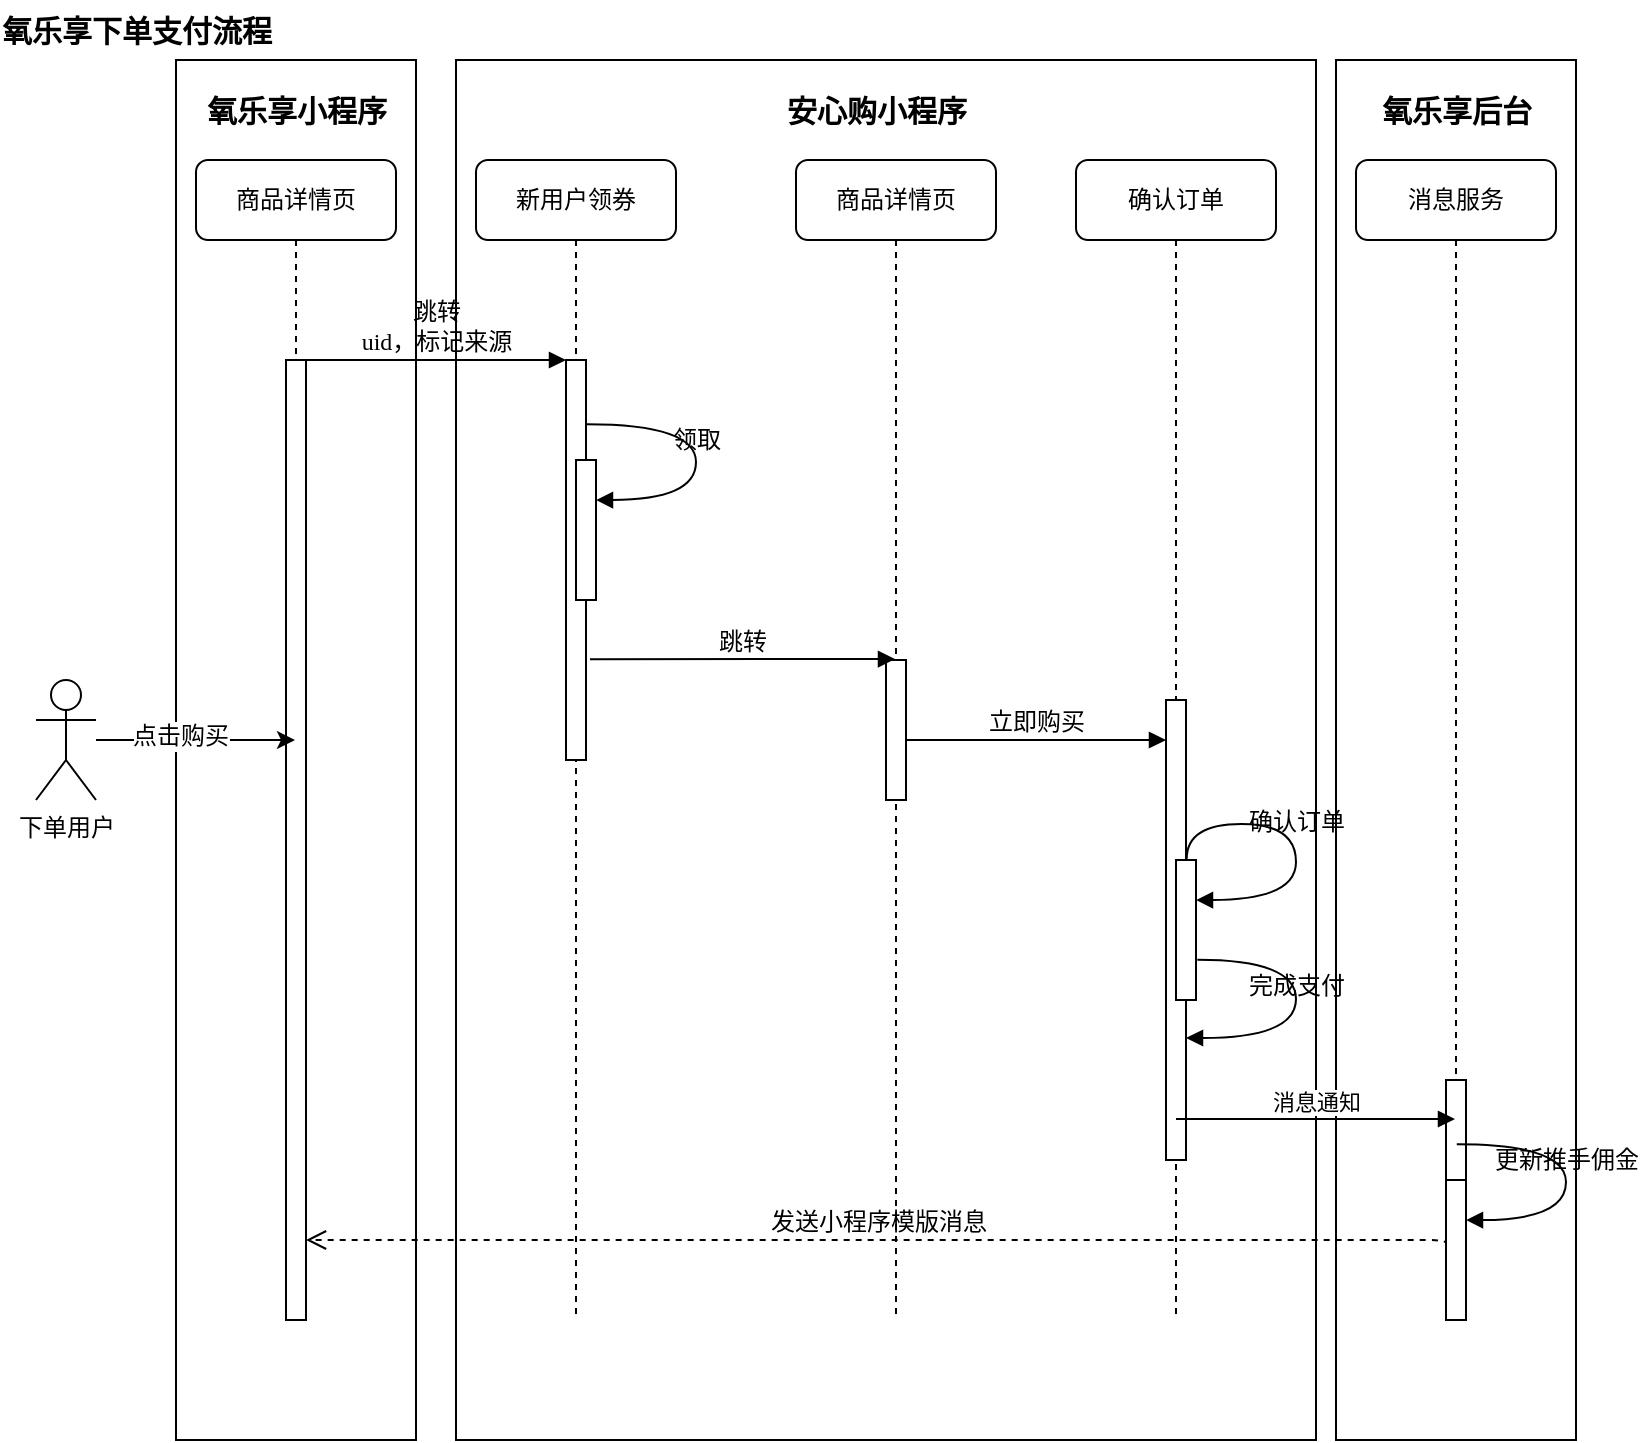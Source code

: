<mxfile version="12.7.4" type="github" pages="3">
  <diagram name="下单支付" id="13e1069c-82ec-6db2-03f1-153e76fe0fe0">
    <mxGraphModel dx="1038" dy="773" grid="1" gridSize="10" guides="1" tooltips="1" connect="1" arrows="1" fold="1" page="1" pageScale="1" pageWidth="1100" pageHeight="850" background="#ffffff" math="0" shadow="0">
      <root>
        <mxCell id="0" />
        <mxCell id="1" parent="0" />
        <mxCell id="n-Sl1GrMygXtau_glaCF-22" value="" style="rounded=0;whiteSpace=wrap;html=1;" parent="1" vertex="1">
          <mxGeometry x="230" y="30" width="430" height="690" as="geometry" />
        </mxCell>
        <mxCell id="n-Sl1GrMygXtau_glaCF-20" value="" style="rounded=0;whiteSpace=wrap;html=1;" parent="1" vertex="1">
          <mxGeometry x="670" y="30" width="120" height="690" as="geometry" />
        </mxCell>
        <mxCell id="n-Sl1GrMygXtau_glaCF-18" value="" style="rounded=0;whiteSpace=wrap;html=1;" parent="1" vertex="1">
          <mxGeometry x="90" y="30" width="120" height="690" as="geometry" />
        </mxCell>
        <mxCell id="7baba1c4bc27f4b0-2" value="新用户领券" style="shape=umlLifeline;perimeter=lifelinePerimeter;whiteSpace=wrap;html=1;container=1;collapsible=0;recursiveResize=0;outlineConnect=0;rounded=1;shadow=0;comic=0;labelBackgroundColor=none;strokeWidth=1;fontFamily=Verdana;fontSize=12;align=center;" parent="1" vertex="1">
          <mxGeometry x="240" y="80" width="100" height="580" as="geometry" />
        </mxCell>
        <mxCell id="7baba1c4bc27f4b0-10" value="" style="html=1;points=[];perimeter=orthogonalPerimeter;rounded=0;shadow=0;comic=0;labelBackgroundColor=none;strokeWidth=1;fontFamily=Verdana;fontSize=12;align=center;" parent="7baba1c4bc27f4b0-2" vertex="1">
          <mxGeometry x="45" y="100" width="10" height="200" as="geometry" />
        </mxCell>
        <mxCell id="7baba1c4bc27f4b0-3" value="商品详情页" style="shape=umlLifeline;perimeter=lifelinePerimeter;whiteSpace=wrap;html=1;container=1;collapsible=0;recursiveResize=0;outlineConnect=0;rounded=1;shadow=0;comic=0;labelBackgroundColor=none;strokeWidth=1;fontFamily=Verdana;fontSize=12;align=center;" parent="1" vertex="1">
          <mxGeometry x="400" y="80" width="100" height="580" as="geometry" />
        </mxCell>
        <mxCell id="7baba1c4bc27f4b0-13" value="" style="html=1;points=[];perimeter=orthogonalPerimeter;rounded=0;shadow=0;comic=0;labelBackgroundColor=none;strokeWidth=1;fontFamily=Verdana;fontSize=12;align=center;" parent="7baba1c4bc27f4b0-3" vertex="1">
          <mxGeometry x="45" y="250" width="10" height="70" as="geometry" />
        </mxCell>
        <mxCell id="7baba1c4bc27f4b0-4" value="确认订单" style="shape=umlLifeline;perimeter=lifelinePerimeter;whiteSpace=wrap;html=1;container=1;collapsible=0;recursiveResize=0;outlineConnect=0;rounded=1;shadow=0;comic=0;labelBackgroundColor=none;strokeWidth=1;fontFamily=Verdana;fontSize=12;align=center;" parent="1" vertex="1">
          <mxGeometry x="540" y="80" width="100" height="580" as="geometry" />
        </mxCell>
        <mxCell id="7baba1c4bc27f4b0-16" value="" style="html=1;points=[];perimeter=orthogonalPerimeter;rounded=0;shadow=0;comic=0;labelBackgroundColor=none;strokeWidth=1;fontFamily=Verdana;fontSize=12;align=center;" parent="7baba1c4bc27f4b0-4" vertex="1">
          <mxGeometry x="45" y="270" width="10" height="230" as="geometry" />
        </mxCell>
        <mxCell id="7baba1c4bc27f4b0-34" value="" style="html=1;points=[];perimeter=orthogonalPerimeter;rounded=0;shadow=0;comic=0;labelBackgroundColor=none;strokeWidth=1;fontFamily=Verdana;fontSize=12;align=center;" parent="7baba1c4bc27f4b0-4" vertex="1">
          <mxGeometry x="50" y="350" width="10" height="70" as="geometry" />
        </mxCell>
        <mxCell id="7baba1c4bc27f4b0-35" value="确认订单" style="html=1;verticalAlign=bottom;endArrow=block;labelBackgroundColor=none;fontFamily=Verdana;fontSize=12;elbow=vertical;edgeStyle=orthogonalEdgeStyle;curved=1;entryX=1;entryY=0.286;entryPerimeter=0;exitX=1.038;exitY=0.345;exitPerimeter=0;" parent="7baba1c4bc27f4b0-4" source="7baba1c4bc27f4b0-16" target="7baba1c4bc27f4b0-34" edge="1">
          <mxGeometry relative="1" as="geometry">
            <mxPoint x="-75" y="280" as="sourcePoint" />
            <mxPoint x="55" y="280" as="targetPoint" />
            <Array as="points">
              <mxPoint x="110" y="332" />
              <mxPoint x="110" y="370" />
            </Array>
          </mxGeometry>
        </mxCell>
        <mxCell id="7baba1c4bc27f4b0-36" value="完成支付" style="html=1;verticalAlign=bottom;endArrow=block;labelBackgroundColor=none;fontFamily=Verdana;fontSize=12;elbow=vertical;edgeStyle=orthogonalEdgeStyle;curved=1;exitX=1.066;exitY=0.713;exitPerimeter=0;" parent="7baba1c4bc27f4b0-4" source="7baba1c4bc27f4b0-34" edge="1">
          <mxGeometry relative="1" as="geometry">
            <mxPoint x="70.333" y="400" as="sourcePoint" />
            <mxPoint x="55" y="439" as="targetPoint" />
            <Array as="points">
              <mxPoint x="110" y="400" />
              <mxPoint x="110" y="439" />
            </Array>
          </mxGeometry>
        </mxCell>
        <mxCell id="7baba1c4bc27f4b0-5" value="消息服务" style="shape=umlLifeline;perimeter=lifelinePerimeter;whiteSpace=wrap;html=1;container=1;collapsible=0;recursiveResize=0;outlineConnect=0;rounded=1;shadow=0;comic=0;labelBackgroundColor=none;strokeWidth=1;fontFamily=Verdana;fontSize=12;align=center;" parent="1" vertex="1">
          <mxGeometry x="680" y="80" width="100" height="580" as="geometry" />
        </mxCell>
        <mxCell id="7baba1c4bc27f4b0-8" value="商品详情页" style="shape=umlLifeline;perimeter=lifelinePerimeter;whiteSpace=wrap;html=1;container=1;collapsible=0;recursiveResize=0;outlineConnect=0;rounded=1;shadow=0;comic=0;labelBackgroundColor=none;strokeWidth=1;fontFamily=Verdana;fontSize=12;align=center;" parent="1" vertex="1">
          <mxGeometry x="100" y="80" width="100" height="580" as="geometry" />
        </mxCell>
        <mxCell id="7baba1c4bc27f4b0-9" value="" style="html=1;points=[];perimeter=orthogonalPerimeter;rounded=0;shadow=0;comic=0;labelBackgroundColor=none;strokeWidth=1;fontFamily=Verdana;fontSize=12;align=center;" parent="7baba1c4bc27f4b0-8" vertex="1">
          <mxGeometry x="45" y="100" width="10" height="480" as="geometry" />
        </mxCell>
        <mxCell id="7baba1c4bc27f4b0-19" value="" style="html=1;points=[];perimeter=orthogonalPerimeter;rounded=0;shadow=0;comic=0;labelBackgroundColor=none;strokeWidth=1;fontFamily=Verdana;fontSize=12;align=center;" parent="1" vertex="1">
          <mxGeometry x="725" y="540" width="10" height="80" as="geometry" />
        </mxCell>
        <mxCell id="7baba1c4bc27f4b0-30" value="发送小程序模版消息" style="html=1;verticalAlign=bottom;endArrow=open;dashed=1;endSize=8;labelBackgroundColor=none;fontFamily=Verdana;fontSize=12;edgeStyle=elbowEdgeStyle;elbow=vertical;exitX=0;exitY=0.471;exitDx=0;exitDy=0;exitPerimeter=0;" parent="1" source="n-Sl1GrMygXtau_glaCF-16" target="7baba1c4bc27f4b0-9" edge="1">
          <mxGeometry relative="1" as="geometry">
            <mxPoint x="800" y="626" as="targetPoint" />
            <Array as="points">
              <mxPoint x="380" y="620" />
              <mxPoint x="410" y="599" />
              <mxPoint x="400" y="570" />
              <mxPoint x="570" y="560" />
              <mxPoint x="570" y="600" />
            </Array>
            <mxPoint x="550" y="600" as="sourcePoint" />
          </mxGeometry>
        </mxCell>
        <mxCell id="7baba1c4bc27f4b0-11" value="跳转&lt;br&gt;uid，标记来源" style="html=1;verticalAlign=bottom;endArrow=block;entryX=0;entryY=0;labelBackgroundColor=none;fontFamily=Verdana;fontSize=12;edgeStyle=elbowEdgeStyle;elbow=vertical;" parent="1" source="7baba1c4bc27f4b0-9" target="7baba1c4bc27f4b0-10" edge="1">
          <mxGeometry relative="1" as="geometry">
            <mxPoint x="220" y="190" as="sourcePoint" />
          </mxGeometry>
        </mxCell>
        <mxCell id="7baba1c4bc27f4b0-14" value="跳转" style="html=1;verticalAlign=bottom;endArrow=block;labelBackgroundColor=none;fontFamily=Verdana;fontSize=12;edgeStyle=elbowEdgeStyle;elbow=vertical;exitX=1.2;exitY=0.748;exitDx=0;exitDy=0;exitPerimeter=0;" parent="1" source="7baba1c4bc27f4b0-10" target="7baba1c4bc27f4b0-3" edge="1">
          <mxGeometry relative="1" as="geometry">
            <mxPoint x="370" y="200" as="sourcePoint" />
          </mxGeometry>
        </mxCell>
        <mxCell id="n-Sl1GrMygXtau_glaCF-2" value="" style="edgeStyle=orthogonalEdgeStyle;rounded=0;orthogonalLoop=1;jettySize=auto;html=1;" parent="1" source="n-Sl1GrMygXtau_glaCF-1" target="7baba1c4bc27f4b0-8" edge="1">
          <mxGeometry relative="1" as="geometry" />
        </mxCell>
        <mxCell id="n-Sl1GrMygXtau_glaCF-5" value="点击购买" style="text;html=1;align=center;verticalAlign=middle;resizable=0;points=[];labelBackgroundColor=#ffffff;" parent="n-Sl1GrMygXtau_glaCF-2" vertex="1" connectable="0">
          <mxGeometry x="-0.156" y="2" relative="1" as="geometry">
            <mxPoint as="offset" />
          </mxGeometry>
        </mxCell>
        <mxCell id="n-Sl1GrMygXtau_glaCF-1" value="下单用户" style="shape=umlActor;verticalLabelPosition=bottom;labelBackgroundColor=#ffffff;verticalAlign=top;html=1;" parent="1" vertex="1">
          <mxGeometry x="20" y="340" width="30" height="60" as="geometry" />
        </mxCell>
        <mxCell id="n-Sl1GrMygXtau_glaCF-7" value="" style="html=1;points=[];perimeter=orthogonalPerimeter;rounded=0;shadow=0;comic=0;labelBackgroundColor=none;strokeWidth=1;fontFamily=Verdana;fontSize=12;align=center;" parent="1" vertex="1">
          <mxGeometry x="290" y="230" width="10" height="70" as="geometry" />
        </mxCell>
        <mxCell id="n-Sl1GrMygXtau_glaCF-8" value="领取" style="html=1;verticalAlign=bottom;endArrow=block;labelBackgroundColor=none;fontFamily=Verdana;fontSize=12;elbow=vertical;edgeStyle=orthogonalEdgeStyle;curved=1;entryX=1;entryY=0.286;entryPerimeter=0;exitX=1.038;exitY=0.345;exitPerimeter=0;" parent="1" target="n-Sl1GrMygXtau_glaCF-7" edge="1">
          <mxGeometry relative="1" as="geometry">
            <mxPoint x="295.38" y="212.1" as="sourcePoint" />
            <mxPoint x="295" y="160" as="targetPoint" />
            <Array as="points">
              <mxPoint x="350" y="212" />
              <mxPoint x="350" y="250" />
            </Array>
          </mxGeometry>
        </mxCell>
        <mxCell id="n-Sl1GrMygXtau_glaCF-12" value="立即购买" style="html=1;verticalAlign=bottom;endArrow=block;entryX=0;entryY=0;labelBackgroundColor=none;fontFamily=Verdana;fontSize=12;edgeStyle=elbowEdgeStyle;elbow=vertical;" parent="1" edge="1">
          <mxGeometry relative="1" as="geometry">
            <mxPoint x="455" y="370" as="sourcePoint" />
            <mxPoint x="585" y="370" as="targetPoint" />
          </mxGeometry>
        </mxCell>
        <mxCell id="n-Sl1GrMygXtau_glaCF-13" value="消息通知" style="html=1;verticalAlign=bottom;endArrow=block;" parent="1" target="7baba1c4bc27f4b0-5" edge="1">
          <mxGeometry width="80" relative="1" as="geometry">
            <mxPoint x="590" y="559.5" as="sourcePoint" />
            <mxPoint x="680" y="559.5" as="targetPoint" />
          </mxGeometry>
        </mxCell>
        <mxCell id="n-Sl1GrMygXtau_glaCF-16" value="" style="html=1;points=[];perimeter=orthogonalPerimeter;rounded=0;shadow=0;comic=0;labelBackgroundColor=none;strokeWidth=1;fontFamily=Verdana;fontSize=12;align=center;" parent="1" vertex="1">
          <mxGeometry x="725" y="590" width="10" height="70" as="geometry" />
        </mxCell>
        <mxCell id="n-Sl1GrMygXtau_glaCF-17" value="更新推手佣金" style="html=1;verticalAlign=bottom;endArrow=block;labelBackgroundColor=none;fontFamily=Verdana;fontSize=12;elbow=vertical;edgeStyle=orthogonalEdgeStyle;curved=1;entryX=1;entryY=0.286;entryPerimeter=0;exitX=1.038;exitY=0.345;exitPerimeter=0;" parent="1" target="n-Sl1GrMygXtau_glaCF-16" edge="1">
          <mxGeometry relative="1" as="geometry">
            <mxPoint x="730.38" y="572.1" as="sourcePoint" />
            <mxPoint x="730" y="520" as="targetPoint" />
            <Array as="points">
              <mxPoint x="785" y="572" />
              <mxPoint x="785" y="610" />
            </Array>
          </mxGeometry>
        </mxCell>
        <mxCell id="n-Sl1GrMygXtau_glaCF-19" value="氧乐享小程序" style="text;strokeColor=none;fillColor=none;html=1;fontSize=15;fontStyle=1;verticalAlign=middle;align=center;" parent="1" vertex="1">
          <mxGeometry x="100" y="40" width="100" height="30" as="geometry" />
        </mxCell>
        <mxCell id="n-Sl1GrMygXtau_glaCF-21" value="氧乐享后台" style="text;strokeColor=none;fillColor=none;html=1;fontSize=15;fontStyle=1;verticalAlign=middle;align=center;" parent="1" vertex="1">
          <mxGeometry x="680" y="40" width="100" height="30" as="geometry" />
        </mxCell>
        <mxCell id="n-Sl1GrMygXtau_glaCF-23" value="安心购小程序" style="text;strokeColor=none;fillColor=none;html=1;fontSize=15;fontStyle=1;verticalAlign=middle;align=center;" parent="1" vertex="1">
          <mxGeometry x="390" y="40" width="100" height="30" as="geometry" />
        </mxCell>
        <mxCell id="n-Sl1GrMygXtau_glaCF-24" value="氧乐享下单支付流程" style="text;strokeColor=none;fillColor=none;html=1;fontSize=15;fontStyle=1;verticalAlign=middle;align=center;" parent="1" vertex="1">
          <mxGeometry x="20" width="100" height="30" as="geometry" />
        </mxCell>
      </root>
    </mxGraphModel>
  </diagram>
  <diagram id="cX5d5U-4sfZ-Nn5poKar" name="数据库设计">
    <mxGraphModel dx="1815" dy="567" grid="1" gridSize="10" guides="1" tooltips="1" connect="1" arrows="1" fold="1" page="1" pageScale="1" pageWidth="827" pageHeight="1169" math="0" shadow="0">
      <root>
        <mxCell id="eeMxiDOmX7YXB2AUhqzT-0" />
        <mxCell id="eeMxiDOmX7YXB2AUhqzT-1" parent="eeMxiDOmX7YXB2AUhqzT-0" />
        <mxCell id="eeMxiDOmX7YXB2AUhqzT-82" value="" style="rounded=0;whiteSpace=wrap;html=1;fontSize=15;" parent="eeMxiDOmX7YXB2AUhqzT-1" vertex="1">
          <mxGeometry x="490" y="370" width="460" height="780" as="geometry" />
        </mxCell>
        <mxCell id="eeMxiDOmX7YXB2AUhqzT-34" value="用户账户明细表tb_user_account_log" style="swimlane;fontStyle=0;childLayout=stackLayout;horizontal=1;startSize=26;fillColor=#e0e0e0;horizontalStack=0;resizeParent=1;resizeParentMax=0;resizeLast=0;collapsible=1;marginBottom=0;swimlaneFillColor=#ffffff;align=center;fontSize=14;" parent="eeMxiDOmX7YXB2AUhqzT-1" vertex="1">
          <mxGeometry x="588" y="540" width="240" height="92" as="geometry" />
        </mxCell>
        <mxCell id="eeMxiDOmX7YXB2AUhqzT-35" value="id" style="shape=partialRectangle;top=0;left=0;right=0;bottom=1;align=left;verticalAlign=middle;fillColor=none;spacingLeft=34;spacingRight=4;overflow=hidden;rotatable=0;points=[[0,0.5],[1,0.5]];portConstraint=eastwest;dropTarget=0;fontStyle=5;fontSize=12;" parent="eeMxiDOmX7YXB2AUhqzT-34" vertex="1">
          <mxGeometry y="26" width="240" height="30" as="geometry" />
        </mxCell>
        <mxCell id="eeMxiDOmX7YXB2AUhqzT-36" value="PK" style="shape=partialRectangle;top=0;left=0;bottom=0;fillColor=none;align=left;verticalAlign=middle;spacingLeft=4;spacingRight=4;overflow=hidden;rotatable=0;points=[];portConstraint=eastwest;part=1;fontSize=12;" parent="eeMxiDOmX7YXB2AUhqzT-35" vertex="1" connectable="0">
          <mxGeometry width="30" height="30" as="geometry" />
        </mxCell>
        <mxCell id="eeMxiDOmX7YXB2AUhqzT-37" value="uid 新氧UID" style="shape=partialRectangle;top=0;left=0;right=0;bottom=0;align=left;verticalAlign=top;fillColor=none;spacingLeft=34;spacingRight=4;overflow=hidden;rotatable=0;points=[[0,0.5],[1,0.5]];portConstraint=eastwest;dropTarget=0;fontSize=12;" parent="eeMxiDOmX7YXB2AUhqzT-34" vertex="1">
          <mxGeometry y="56" width="240" height="26" as="geometry" />
        </mxCell>
        <mxCell id="eeMxiDOmX7YXB2AUhqzT-38" value="" style="shape=partialRectangle;top=0;left=0;bottom=0;fillColor=none;align=left;verticalAlign=top;spacingLeft=4;spacingRight=4;overflow=hidden;rotatable=0;points=[];portConstraint=eastwest;part=1;fontSize=12;" parent="eeMxiDOmX7YXB2AUhqzT-37" vertex="1" connectable="0">
          <mxGeometry width="30" height="26" as="geometry" />
        </mxCell>
        <mxCell id="eeMxiDOmX7YXB2AUhqzT-39" value="" style="shape=partialRectangle;top=0;left=0;right=0;bottom=0;align=left;verticalAlign=top;fillColor=none;spacingLeft=34;spacingRight=4;overflow=hidden;rotatable=0;points=[[0,0.5],[1,0.5]];portConstraint=eastwest;dropTarget=0;fontSize=12;" parent="eeMxiDOmX7YXB2AUhqzT-34" vertex="1">
          <mxGeometry y="82" width="240" height="10" as="geometry" />
        </mxCell>
        <mxCell id="eeMxiDOmX7YXB2AUhqzT-40" value="" style="shape=partialRectangle;top=0;left=0;bottom=0;fillColor=none;align=left;verticalAlign=top;spacingLeft=4;spacingRight=4;overflow=hidden;rotatable=0;points=[];portConstraint=eastwest;part=1;fontSize=12;" parent="eeMxiDOmX7YXB2AUhqzT-39" vertex="1" connectable="0">
          <mxGeometry width="30" height="10" as="geometry" />
        </mxCell>
        <mxCell id="eeMxiDOmX7YXB2AUhqzT-2" value="用户信息表 tb_user_info" style="swimlane;fontStyle=0;childLayout=stackLayout;horizontal=1;startSize=26;fillColor=#e0e0e0;horizontalStack=0;resizeParent=1;resizeParentMax=0;resizeLast=0;collapsible=1;marginBottom=0;swimlaneFillColor=#ffffff;align=center;fontSize=14;" parent="eeMxiDOmX7YXB2AUhqzT-1" vertex="1">
          <mxGeometry x="200" y="460" width="170" height="92" as="geometry" />
        </mxCell>
        <mxCell id="eeMxiDOmX7YXB2AUhqzT-3" value="uid 新氧UID" style="shape=partialRectangle;top=0;left=0;right=0;bottom=1;align=left;verticalAlign=middle;fillColor=none;spacingLeft=34;spacingRight=4;overflow=hidden;rotatable=0;points=[[0,0.5],[1,0.5]];portConstraint=eastwest;dropTarget=0;fontStyle=5;fontSize=12;" parent="eeMxiDOmX7YXB2AUhqzT-2" vertex="1">
          <mxGeometry y="26" width="170" height="30" as="geometry" />
        </mxCell>
        <mxCell id="eeMxiDOmX7YXB2AUhqzT-4" value="PK" style="shape=partialRectangle;top=0;left=0;bottom=0;fillColor=none;align=left;verticalAlign=middle;spacingLeft=4;spacingRight=4;overflow=hidden;rotatable=0;points=[];portConstraint=eastwest;part=1;fontSize=12;" parent="eeMxiDOmX7YXB2AUhqzT-3" vertex="1" connectable="0">
          <mxGeometry width="30" height="30" as="geometry" />
        </mxCell>
        <mxCell id="eeMxiDOmX7YXB2AUhqzT-5" value="角色 推手" style="shape=partialRectangle;top=0;left=0;right=0;bottom=0;align=left;verticalAlign=top;fillColor=none;spacingLeft=34;spacingRight=4;overflow=hidden;rotatable=0;points=[[0,0.5],[1,0.5]];portConstraint=eastwest;dropTarget=0;fontSize=12;" parent="eeMxiDOmX7YXB2AUhqzT-2" vertex="1">
          <mxGeometry y="56" width="170" height="26" as="geometry" />
        </mxCell>
        <mxCell id="eeMxiDOmX7YXB2AUhqzT-6" value="" style="shape=partialRectangle;top=0;left=0;bottom=0;fillColor=none;align=left;verticalAlign=top;spacingLeft=4;spacingRight=4;overflow=hidden;rotatable=0;points=[];portConstraint=eastwest;part=1;fontSize=12;" parent="eeMxiDOmX7YXB2AUhqzT-5" vertex="1" connectable="0">
          <mxGeometry width="30" height="26" as="geometry" />
        </mxCell>
        <mxCell id="eeMxiDOmX7YXB2AUhqzT-11" value="" style="shape=partialRectangle;top=0;left=0;right=0;bottom=0;align=left;verticalAlign=top;fillColor=none;spacingLeft=34;spacingRight=4;overflow=hidden;rotatable=0;points=[[0,0.5],[1,0.5]];portConstraint=eastwest;dropTarget=0;fontSize=12;" parent="eeMxiDOmX7YXB2AUhqzT-2" vertex="1">
          <mxGeometry y="82" width="170" height="10" as="geometry" />
        </mxCell>
        <mxCell id="eeMxiDOmX7YXB2AUhqzT-12" value="" style="shape=partialRectangle;top=0;left=0;bottom=0;fillColor=none;align=left;verticalAlign=top;spacingLeft=4;spacingRight=4;overflow=hidden;rotatable=0;points=[];portConstraint=eastwest;part=1;fontSize=12;" parent="eeMxiDOmX7YXB2AUhqzT-11" vertex="1" connectable="0">
          <mxGeometry width="30" height="10" as="geometry" />
        </mxCell>
        <mxCell id="eeMxiDOmX7YXB2AUhqzT-13" value="用户微信表 tb_user_wechat" style="swimlane;fontStyle=0;childLayout=stackLayout;horizontal=1;startSize=26;fillColor=#e0e0e0;horizontalStack=0;resizeParent=1;resizeParentMax=0;resizeLast=0;collapsible=1;marginBottom=0;swimlaneFillColor=#ffffff;align=center;fontSize=14;" parent="eeMxiDOmX7YXB2AUhqzT-1" vertex="1">
          <mxGeometry x="654" y="270" width="170" height="92" as="geometry" />
        </mxCell>
        <mxCell id="eeMxiDOmX7YXB2AUhqzT-14" value="id" style="shape=partialRectangle;top=0;left=0;right=0;bottom=1;align=left;verticalAlign=middle;fillColor=none;spacingLeft=34;spacingRight=4;overflow=hidden;rotatable=0;points=[[0,0.5],[1,0.5]];portConstraint=eastwest;dropTarget=0;fontStyle=5;fontSize=12;" parent="eeMxiDOmX7YXB2AUhqzT-13" vertex="1">
          <mxGeometry y="26" width="170" height="30" as="geometry" />
        </mxCell>
        <mxCell id="eeMxiDOmX7YXB2AUhqzT-15" value="PK" style="shape=partialRectangle;top=0;left=0;bottom=0;fillColor=none;align=left;verticalAlign=middle;spacingLeft=4;spacingRight=4;overflow=hidden;rotatable=0;points=[];portConstraint=eastwest;part=1;fontSize=12;" parent="eeMxiDOmX7YXB2AUhqzT-14" vertex="1" connectable="0">
          <mxGeometry width="30" height="30" as="geometry" />
        </mxCell>
        <mxCell id="eeMxiDOmX7YXB2AUhqzT-16" value="uid 新氧UID" style="shape=partialRectangle;top=0;left=0;right=0;bottom=0;align=left;verticalAlign=top;fillColor=none;spacingLeft=34;spacingRight=4;overflow=hidden;rotatable=0;points=[[0,0.5],[1,0.5]];portConstraint=eastwest;dropTarget=0;fontSize=12;" parent="eeMxiDOmX7YXB2AUhqzT-13" vertex="1">
          <mxGeometry y="56" width="170" height="26" as="geometry" />
        </mxCell>
        <mxCell id="eeMxiDOmX7YXB2AUhqzT-17" value="" style="shape=partialRectangle;top=0;left=0;bottom=0;fillColor=none;align=left;verticalAlign=top;spacingLeft=4;spacingRight=4;overflow=hidden;rotatable=0;points=[];portConstraint=eastwest;part=1;fontSize=12;" parent="eeMxiDOmX7YXB2AUhqzT-16" vertex="1" connectable="0">
          <mxGeometry width="30" height="26" as="geometry" />
        </mxCell>
        <mxCell id="eeMxiDOmX7YXB2AUhqzT-18" value="" style="shape=partialRectangle;top=0;left=0;right=0;bottom=0;align=left;verticalAlign=top;fillColor=none;spacingLeft=34;spacingRight=4;overflow=hidden;rotatable=0;points=[[0,0.5],[1,0.5]];portConstraint=eastwest;dropTarget=0;fontSize=12;" parent="eeMxiDOmX7YXB2AUhqzT-13" vertex="1">
          <mxGeometry y="82" width="170" height="10" as="geometry" />
        </mxCell>
        <mxCell id="eeMxiDOmX7YXB2AUhqzT-19" value="" style="shape=partialRectangle;top=0;left=0;bottom=0;fillColor=none;align=left;verticalAlign=top;spacingLeft=4;spacingRight=4;overflow=hidden;rotatable=0;points=[];portConstraint=eastwest;part=1;fontSize=12;" parent="eeMxiDOmX7YXB2AUhqzT-18" vertex="1" connectable="0">
          <mxGeometry width="30" height="10" as="geometry" />
        </mxCell>
        <mxCell id="eeMxiDOmX7YXB2AUhqzT-48" value="用户提现日志表&#xa;tb_user_withdraw_deposit_log" style="swimlane;fontStyle=0;childLayout=stackLayout;horizontal=1;startSize=26;fillColor=#e0e0e0;horizontalStack=0;resizeParent=1;resizeParentMax=0;resizeLast=0;collapsible=1;marginBottom=0;swimlaneFillColor=#ffffff;align=center;fontSize=14;" parent="eeMxiDOmX7YXB2AUhqzT-1" vertex="1">
          <mxGeometry x="588" y="660" width="240" height="92" as="geometry" />
        </mxCell>
        <mxCell id="eeMxiDOmX7YXB2AUhqzT-49" value="id" style="shape=partialRectangle;top=0;left=0;right=0;bottom=1;align=left;verticalAlign=middle;fillColor=none;spacingLeft=34;spacingRight=4;overflow=hidden;rotatable=0;points=[[0,0.5],[1,0.5]];portConstraint=eastwest;dropTarget=0;fontStyle=5;fontSize=12;" parent="eeMxiDOmX7YXB2AUhqzT-48" vertex="1">
          <mxGeometry y="26" width="240" height="30" as="geometry" />
        </mxCell>
        <mxCell id="eeMxiDOmX7YXB2AUhqzT-50" value="PK" style="shape=partialRectangle;top=0;left=0;bottom=0;fillColor=none;align=left;verticalAlign=middle;spacingLeft=4;spacingRight=4;overflow=hidden;rotatable=0;points=[];portConstraint=eastwest;part=1;fontSize=12;" parent="eeMxiDOmX7YXB2AUhqzT-49" vertex="1" connectable="0">
          <mxGeometry width="30" height="30" as="geometry" />
        </mxCell>
        <mxCell id="eeMxiDOmX7YXB2AUhqzT-51" value="uid 新氧UID" style="shape=partialRectangle;top=0;left=0;right=0;bottom=0;align=left;verticalAlign=top;fillColor=none;spacingLeft=34;spacingRight=4;overflow=hidden;rotatable=0;points=[[0,0.5],[1,0.5]];portConstraint=eastwest;dropTarget=0;fontSize=12;" parent="eeMxiDOmX7YXB2AUhqzT-48" vertex="1">
          <mxGeometry y="56" width="240" height="26" as="geometry" />
        </mxCell>
        <mxCell id="eeMxiDOmX7YXB2AUhqzT-52" value="" style="shape=partialRectangle;top=0;left=0;bottom=0;fillColor=none;align=left;verticalAlign=top;spacingLeft=4;spacingRight=4;overflow=hidden;rotatable=0;points=[];portConstraint=eastwest;part=1;fontSize=12;" parent="eeMxiDOmX7YXB2AUhqzT-51" vertex="1" connectable="0">
          <mxGeometry width="30" height="26" as="geometry" />
        </mxCell>
        <mxCell id="eeMxiDOmX7YXB2AUhqzT-53" value="" style="shape=partialRectangle;top=0;left=0;right=0;bottom=0;align=left;verticalAlign=top;fillColor=none;spacingLeft=34;spacingRight=4;overflow=hidden;rotatable=0;points=[[0,0.5],[1,0.5]];portConstraint=eastwest;dropTarget=0;fontSize=12;" parent="eeMxiDOmX7YXB2AUhqzT-48" vertex="1">
          <mxGeometry y="82" width="240" height="10" as="geometry" />
        </mxCell>
        <mxCell id="eeMxiDOmX7YXB2AUhqzT-54" value="" style="shape=partialRectangle;top=0;left=0;bottom=0;fillColor=none;align=left;verticalAlign=top;spacingLeft=4;spacingRight=4;overflow=hidden;rotatable=0;points=[];portConstraint=eastwest;part=1;fontSize=12;" parent="eeMxiDOmX7YXB2AUhqzT-53" vertex="1" connectable="0">
          <mxGeometry width="30" height="10" as="geometry" />
        </mxCell>
        <mxCell id="eeMxiDOmX7YXB2AUhqzT-55" value="手工扣款日志表tb_user_manual_cut_log" style="swimlane;fontStyle=0;childLayout=stackLayout;horizontal=1;startSize=26;fillColor=#e0e0e0;horizontalStack=0;resizeParent=1;resizeParentMax=0;resizeLast=0;collapsible=1;marginBottom=0;swimlaneFillColor=#ffffff;align=center;fontSize=14;" parent="eeMxiDOmX7YXB2AUhqzT-1" vertex="1">
          <mxGeometry x="588" y="780" width="240" height="92" as="geometry" />
        </mxCell>
        <mxCell id="eeMxiDOmX7YXB2AUhqzT-56" value="id" style="shape=partialRectangle;top=0;left=0;right=0;bottom=1;align=left;verticalAlign=middle;fillColor=none;spacingLeft=34;spacingRight=4;overflow=hidden;rotatable=0;points=[[0,0.5],[1,0.5]];portConstraint=eastwest;dropTarget=0;fontStyle=5;fontSize=12;" parent="eeMxiDOmX7YXB2AUhqzT-55" vertex="1">
          <mxGeometry y="26" width="240" height="30" as="geometry" />
        </mxCell>
        <mxCell id="eeMxiDOmX7YXB2AUhqzT-57" value="PK" style="shape=partialRectangle;top=0;left=0;bottom=0;fillColor=none;align=left;verticalAlign=middle;spacingLeft=4;spacingRight=4;overflow=hidden;rotatable=0;points=[];portConstraint=eastwest;part=1;fontSize=12;" parent="eeMxiDOmX7YXB2AUhqzT-56" vertex="1" connectable="0">
          <mxGeometry width="30" height="30" as="geometry" />
        </mxCell>
        <mxCell id="eeMxiDOmX7YXB2AUhqzT-58" value="uid 新氧UID" style="shape=partialRectangle;top=0;left=0;right=0;bottom=0;align=left;verticalAlign=top;fillColor=none;spacingLeft=34;spacingRight=4;overflow=hidden;rotatable=0;points=[[0,0.5],[1,0.5]];portConstraint=eastwest;dropTarget=0;fontSize=12;" parent="eeMxiDOmX7YXB2AUhqzT-55" vertex="1">
          <mxGeometry y="56" width="240" height="26" as="geometry" />
        </mxCell>
        <mxCell id="eeMxiDOmX7YXB2AUhqzT-59" value="" style="shape=partialRectangle;top=0;left=0;bottom=0;fillColor=none;align=left;verticalAlign=top;spacingLeft=4;spacingRight=4;overflow=hidden;rotatable=0;points=[];portConstraint=eastwest;part=1;fontSize=12;" parent="eeMxiDOmX7YXB2AUhqzT-58" vertex="1" connectable="0">
          <mxGeometry width="30" height="26" as="geometry" />
        </mxCell>
        <mxCell id="eeMxiDOmX7YXB2AUhqzT-60" value="" style="shape=partialRectangle;top=0;left=0;right=0;bottom=0;align=left;verticalAlign=top;fillColor=none;spacingLeft=34;spacingRight=4;overflow=hidden;rotatable=0;points=[[0,0.5],[1,0.5]];portConstraint=eastwest;dropTarget=0;fontSize=12;" parent="eeMxiDOmX7YXB2AUhqzT-55" vertex="1">
          <mxGeometry y="82" width="240" height="10" as="geometry" />
        </mxCell>
        <mxCell id="eeMxiDOmX7YXB2AUhqzT-61" value="" style="shape=partialRectangle;top=0;left=0;bottom=0;fillColor=none;align=left;verticalAlign=top;spacingLeft=4;spacingRight=4;overflow=hidden;rotatable=0;points=[];portConstraint=eastwest;part=1;fontSize=12;" parent="eeMxiDOmX7YXB2AUhqzT-60" vertex="1" connectable="0">
          <mxGeometry width="30" height="10" as="geometry" />
        </mxCell>
        <mxCell id="eeMxiDOmX7YXB2AUhqzT-62" value="佣金月结算表tb_user_commission_month" style="swimlane;fontStyle=0;childLayout=stackLayout;horizontal=1;startSize=26;fillColor=#e0e0e0;horizontalStack=0;resizeParent=1;resizeParentMax=0;resizeLast=0;collapsible=1;marginBottom=0;swimlaneFillColor=#ffffff;align=center;fontSize=14;" parent="eeMxiDOmX7YXB2AUhqzT-1" vertex="1">
          <mxGeometry x="588" y="900" width="240" height="92" as="geometry" />
        </mxCell>
        <mxCell id="eeMxiDOmX7YXB2AUhqzT-63" value="id" style="shape=partialRectangle;top=0;left=0;right=0;bottom=1;align=left;verticalAlign=middle;fillColor=none;spacingLeft=34;spacingRight=4;overflow=hidden;rotatable=0;points=[[0,0.5],[1,0.5]];portConstraint=eastwest;dropTarget=0;fontStyle=5;fontSize=12;" parent="eeMxiDOmX7YXB2AUhqzT-62" vertex="1">
          <mxGeometry y="26" width="240" height="30" as="geometry" />
        </mxCell>
        <mxCell id="eeMxiDOmX7YXB2AUhqzT-64" value="PK" style="shape=partialRectangle;top=0;left=0;bottom=0;fillColor=none;align=left;verticalAlign=middle;spacingLeft=4;spacingRight=4;overflow=hidden;rotatable=0;points=[];portConstraint=eastwest;part=1;fontSize=12;" parent="eeMxiDOmX7YXB2AUhqzT-63" vertex="1" connectable="0">
          <mxGeometry width="30" height="30" as="geometry" />
        </mxCell>
        <mxCell id="eeMxiDOmX7YXB2AUhqzT-65" value="uid 新氧UID" style="shape=partialRectangle;top=0;left=0;right=0;bottom=0;align=left;verticalAlign=top;fillColor=none;spacingLeft=34;spacingRight=4;overflow=hidden;rotatable=0;points=[[0,0.5],[1,0.5]];portConstraint=eastwest;dropTarget=0;fontSize=12;" parent="eeMxiDOmX7YXB2AUhqzT-62" vertex="1">
          <mxGeometry y="56" width="240" height="26" as="geometry" />
        </mxCell>
        <mxCell id="eeMxiDOmX7YXB2AUhqzT-66" value="" style="shape=partialRectangle;top=0;left=0;bottom=0;fillColor=none;align=left;verticalAlign=top;spacingLeft=4;spacingRight=4;overflow=hidden;rotatable=0;points=[];portConstraint=eastwest;part=1;fontSize=12;" parent="eeMxiDOmX7YXB2AUhqzT-65" vertex="1" connectable="0">
          <mxGeometry width="30" height="26" as="geometry" />
        </mxCell>
        <mxCell id="eeMxiDOmX7YXB2AUhqzT-67" value="" style="shape=partialRectangle;top=0;left=0;right=0;bottom=0;align=left;verticalAlign=top;fillColor=none;spacingLeft=34;spacingRight=4;overflow=hidden;rotatable=0;points=[[0,0.5],[1,0.5]];portConstraint=eastwest;dropTarget=0;fontSize=12;" parent="eeMxiDOmX7YXB2AUhqzT-62" vertex="1">
          <mxGeometry y="82" width="240" height="10" as="geometry" />
        </mxCell>
        <mxCell id="eeMxiDOmX7YXB2AUhqzT-68" value="" style="shape=partialRectangle;top=0;left=0;bottom=0;fillColor=none;align=left;verticalAlign=top;spacingLeft=4;spacingRight=4;overflow=hidden;rotatable=0;points=[];portConstraint=eastwest;part=1;fontSize=12;" parent="eeMxiDOmX7YXB2AUhqzT-67" vertex="1" connectable="0">
          <mxGeometry width="30" height="10" as="geometry" />
        </mxCell>
        <mxCell id="eeMxiDOmX7YXB2AUhqzT-69" value="月收入汇总（财务更新)tb_user_income_month" style="swimlane;fontStyle=0;childLayout=stackLayout;horizontal=1;startSize=26;fillColor=#e0e0e0;horizontalStack=0;resizeParent=1;resizeParentMax=0;resizeLast=0;collapsible=1;marginBottom=0;swimlaneFillColor=#ffffff;align=center;fontSize=14;" parent="eeMxiDOmX7YXB2AUhqzT-1" vertex="1">
          <mxGeometry x="588" y="1020" width="240" height="92" as="geometry" />
        </mxCell>
        <mxCell id="eeMxiDOmX7YXB2AUhqzT-70" value="id" style="shape=partialRectangle;top=0;left=0;right=0;bottom=1;align=left;verticalAlign=middle;fillColor=none;spacingLeft=34;spacingRight=4;overflow=hidden;rotatable=0;points=[[0,0.5],[1,0.5]];portConstraint=eastwest;dropTarget=0;fontStyle=5;fontSize=12;" parent="eeMxiDOmX7YXB2AUhqzT-69" vertex="1">
          <mxGeometry y="26" width="240" height="30" as="geometry" />
        </mxCell>
        <mxCell id="eeMxiDOmX7YXB2AUhqzT-71" value="PK" style="shape=partialRectangle;top=0;left=0;bottom=0;fillColor=none;align=left;verticalAlign=middle;spacingLeft=4;spacingRight=4;overflow=hidden;rotatable=0;points=[];portConstraint=eastwest;part=1;fontSize=12;" parent="eeMxiDOmX7YXB2AUhqzT-70" vertex="1" connectable="0">
          <mxGeometry width="30" height="30" as="geometry" />
        </mxCell>
        <mxCell id="eeMxiDOmX7YXB2AUhqzT-72" value="tid 新氧UID" style="shape=partialRectangle;top=0;left=0;right=0;bottom=0;align=left;verticalAlign=top;fillColor=none;spacingLeft=34;spacingRight=4;overflow=hidden;rotatable=0;points=[[0,0.5],[1,0.5]];portConstraint=eastwest;dropTarget=0;fontSize=12;" parent="eeMxiDOmX7YXB2AUhqzT-69" vertex="1">
          <mxGeometry y="56" width="240" height="26" as="geometry" />
        </mxCell>
        <mxCell id="eeMxiDOmX7YXB2AUhqzT-73" value="" style="shape=partialRectangle;top=0;left=0;bottom=0;fillColor=none;align=left;verticalAlign=top;spacingLeft=4;spacingRight=4;overflow=hidden;rotatable=0;points=[];portConstraint=eastwest;part=1;fontSize=12;" parent="eeMxiDOmX7YXB2AUhqzT-72" vertex="1" connectable="0">
          <mxGeometry width="30" height="26" as="geometry" />
        </mxCell>
        <mxCell id="eeMxiDOmX7YXB2AUhqzT-74" value="" style="shape=partialRectangle;top=0;left=0;right=0;bottom=0;align=left;verticalAlign=top;fillColor=none;spacingLeft=34;spacingRight=4;overflow=hidden;rotatable=0;points=[[0,0.5],[1,0.5]];portConstraint=eastwest;dropTarget=0;fontSize=12;" parent="eeMxiDOmX7YXB2AUhqzT-69" vertex="1">
          <mxGeometry y="82" width="240" height="10" as="geometry" />
        </mxCell>
        <mxCell id="eeMxiDOmX7YXB2AUhqzT-75" value="" style="shape=partialRectangle;top=0;left=0;bottom=0;fillColor=none;align=left;verticalAlign=top;spacingLeft=4;spacingRight=4;overflow=hidden;rotatable=0;points=[];portConstraint=eastwest;part=1;fontSize=12;" parent="eeMxiDOmX7YXB2AUhqzT-74" vertex="1" connectable="0">
          <mxGeometry width="30" height="10" as="geometry" />
        </mxCell>
        <mxCell id="eeMxiDOmX7YXB2AUhqzT-76" value="" style="edgeStyle=entityRelationEdgeStyle;fontSize=12;html=1;endArrow=ERzeroToMany;endFill=1;exitX=1;exitY=0.5;exitDx=0;exitDy=0;entryX=0;entryY=0.5;entryDx=0;entryDy=0;" parent="eeMxiDOmX7YXB2AUhqzT-1" source="eeMxiDOmX7YXB2AUhqzT-3" target="eeMxiDOmX7YXB2AUhqzT-16" edge="1">
          <mxGeometry width="100" height="100" relative="1" as="geometry">
            <mxPoint x="240" y="740" as="sourcePoint" />
            <mxPoint x="340" y="640" as="targetPoint" />
          </mxGeometry>
        </mxCell>
        <mxCell id="eeMxiDOmX7YXB2AUhqzT-77" value="" style="edgeStyle=entityRelationEdgeStyle;fontSize=12;html=1;endArrow=ERzeroToMany;endFill=1;exitX=1;exitY=0.5;exitDx=0;exitDy=0;entryX=0;entryY=0.5;entryDx=0;entryDy=0;" parent="eeMxiDOmX7YXB2AUhqzT-1" source="eeMxiDOmX7YXB2AUhqzT-3" target="eeMxiDOmX7YXB2AUhqzT-37" edge="1">
          <mxGeometry width="100" height="100" relative="1" as="geometry">
            <mxPoint x="380" y="511" as="sourcePoint" />
            <mxPoint x="664" y="349" as="targetPoint" />
          </mxGeometry>
        </mxCell>
        <mxCell id="eeMxiDOmX7YXB2AUhqzT-78" value="" style="edgeStyle=entityRelationEdgeStyle;fontSize=12;html=1;endArrow=ERzeroToMany;endFill=1;exitX=1;exitY=0.5;exitDx=0;exitDy=0;" parent="eeMxiDOmX7YXB2AUhqzT-1" source="eeMxiDOmX7YXB2AUhqzT-3" target="eeMxiDOmX7YXB2AUhqzT-51" edge="1">
          <mxGeometry width="100" height="100" relative="1" as="geometry">
            <mxPoint x="390" y="521" as="sourcePoint" />
            <mxPoint x="674" y="359" as="targetPoint" />
          </mxGeometry>
        </mxCell>
        <mxCell id="eeMxiDOmX7YXB2AUhqzT-79" value="" style="edgeStyle=entityRelationEdgeStyle;fontSize=12;html=1;endArrow=ERzeroToMany;endFill=1;exitX=1;exitY=0.5;exitDx=0;exitDy=0;entryX=0;entryY=0.5;entryDx=0;entryDy=0;" parent="eeMxiDOmX7YXB2AUhqzT-1" source="eeMxiDOmX7YXB2AUhqzT-3" target="eeMxiDOmX7YXB2AUhqzT-58" edge="1">
          <mxGeometry width="100" height="100" relative="1" as="geometry">
            <mxPoint x="400" y="531" as="sourcePoint" />
            <mxPoint x="684" y="369" as="targetPoint" />
          </mxGeometry>
        </mxCell>
        <mxCell id="eeMxiDOmX7YXB2AUhqzT-80" value="" style="edgeStyle=entityRelationEdgeStyle;fontSize=12;html=1;endArrow=ERzeroToMany;endFill=1;exitX=1;exitY=0.5;exitDx=0;exitDy=0;entryX=0;entryY=0.5;entryDx=0;entryDy=0;" parent="eeMxiDOmX7YXB2AUhqzT-1" source="eeMxiDOmX7YXB2AUhqzT-3" target="eeMxiDOmX7YXB2AUhqzT-65" edge="1">
          <mxGeometry width="100" height="100" relative="1" as="geometry">
            <mxPoint x="410" y="541" as="sourcePoint" />
            <mxPoint x="694" y="379" as="targetPoint" />
          </mxGeometry>
        </mxCell>
        <mxCell id="eeMxiDOmX7YXB2AUhqzT-81" value="" style="edgeStyle=entityRelationEdgeStyle;fontSize=12;html=1;endArrow=ERzeroToMany;endFill=1;exitX=1;exitY=0.5;exitDx=0;exitDy=0;entryX=0;entryY=0.5;entryDx=0;entryDy=0;" parent="eeMxiDOmX7YXB2AUhqzT-1" source="eeMxiDOmX7YXB2AUhqzT-3" target="eeMxiDOmX7YXB2AUhqzT-72" edge="1">
          <mxGeometry width="100" height="100" relative="1" as="geometry">
            <mxPoint x="420" y="551" as="sourcePoint" />
            <mxPoint x="704" y="389" as="targetPoint" />
          </mxGeometry>
        </mxCell>
        <mxCell id="eeMxiDOmX7YXB2AUhqzT-83" value="待订单结算和提现流程确定" style="text;html=1;strokeColor=none;fillColor=none;align=center;verticalAlign=middle;whiteSpace=wrap;rounded=0;fontSize=15;" parent="eeMxiDOmX7YXB2AUhqzT-1" vertex="1">
          <mxGeometry x="610" y="380" width="196" height="20" as="geometry" />
        </mxCell>
        <mxCell id="eeMxiDOmX7YXB2AUhqzT-84" value="操作日志 tb_change_log" style="swimlane;fontStyle=0;childLayout=stackLayout;horizontal=1;startSize=26;fillColor=#e0e0e0;horizontalStack=0;resizeParent=1;resizeParentMax=0;resizeLast=0;collapsible=1;marginBottom=0;swimlaneFillColor=#ffffff;align=center;fontSize=14;" parent="eeMxiDOmX7YXB2AUhqzT-1" vertex="1">
          <mxGeometry x="-80" y="850" width="170" height="118" as="geometry" />
        </mxCell>
        <mxCell id="eeMxiDOmX7YXB2AUhqzT-85" value="id" style="shape=partialRectangle;top=0;left=0;right=0;bottom=1;align=left;verticalAlign=middle;fillColor=none;spacingLeft=34;spacingRight=4;overflow=hidden;rotatable=0;points=[[0,0.5],[1,0.5]];portConstraint=eastwest;dropTarget=0;fontStyle=5;fontSize=12;" parent="eeMxiDOmX7YXB2AUhqzT-84" vertex="1">
          <mxGeometry y="26" width="170" height="30" as="geometry" />
        </mxCell>
        <mxCell id="eeMxiDOmX7YXB2AUhqzT-86" value="PK" style="shape=partialRectangle;top=0;left=0;bottom=0;fillColor=none;align=left;verticalAlign=middle;spacingLeft=4;spacingRight=4;overflow=hidden;rotatable=0;points=[];portConstraint=eastwest;part=1;fontSize=12;" parent="eeMxiDOmX7YXB2AUhqzT-85" vertex="1" connectable="0">
          <mxGeometry width="30" height="30" as="geometry" />
        </mxCell>
        <mxCell id="eeMxiDOmX7YXB2AUhqzT-87" value="primary_id 记录的主键id" style="shape=partialRectangle;top=0;left=0;right=0;bottom=0;align=left;verticalAlign=top;fillColor=none;spacingLeft=34;spacingRight=4;overflow=hidden;rotatable=0;points=[[0,0.5],[1,0.5]];portConstraint=eastwest;dropTarget=0;fontSize=12;" parent="eeMxiDOmX7YXB2AUhqzT-84" vertex="1">
          <mxGeometry y="56" width="170" height="26" as="geometry" />
        </mxCell>
        <mxCell id="eeMxiDOmX7YXB2AUhqzT-88" value="" style="shape=partialRectangle;top=0;left=0;bottom=0;fillColor=none;align=left;verticalAlign=top;spacingLeft=4;spacingRight=4;overflow=hidden;rotatable=0;points=[];portConstraint=eastwest;part=1;fontSize=12;" parent="eeMxiDOmX7YXB2AUhqzT-87" vertex="1" connectable="0">
          <mxGeometry width="30" height="26" as="geometry" />
        </mxCell>
        <mxCell id="eeMxiDOmX7YXB2AUhqzT-89" value="" style="shape=partialRectangle;top=0;left=0;right=0;bottom=0;align=left;verticalAlign=top;fillColor=none;spacingLeft=34;spacingRight=4;overflow=hidden;rotatable=0;points=[[0,0.5],[1,0.5]];portConstraint=eastwest;dropTarget=0;fontSize=12;" parent="eeMxiDOmX7YXB2AUhqzT-84" vertex="1">
          <mxGeometry y="82" width="170" height="10" as="geometry" />
        </mxCell>
        <mxCell id="eeMxiDOmX7YXB2AUhqzT-90" value="" style="shape=partialRectangle;top=0;left=0;bottom=0;fillColor=none;align=left;verticalAlign=top;spacingLeft=4;spacingRight=4;overflow=hidden;rotatable=0;points=[];portConstraint=eastwest;part=1;fontSize=12;" parent="eeMxiDOmX7YXB2AUhqzT-89" vertex="1" connectable="0">
          <mxGeometry width="30" height="10" as="geometry" />
        </mxCell>
        <mxCell id="eeMxiDOmX7YXB2AUhqzT-99" value="type 1推手2商品" style="shape=partialRectangle;top=0;left=0;right=0;bottom=0;align=left;verticalAlign=top;fillColor=none;spacingLeft=34;spacingRight=4;overflow=hidden;rotatable=0;points=[[0,0.5],[1,0.5]];portConstraint=eastwest;dropTarget=0;fontSize=12;" parent="eeMxiDOmX7YXB2AUhqzT-84" vertex="1">
          <mxGeometry y="92" width="170" height="26" as="geometry" />
        </mxCell>
        <mxCell id="eeMxiDOmX7YXB2AUhqzT-100" value="" style="shape=partialRectangle;top=0;left=0;bottom=0;fillColor=none;align=left;verticalAlign=top;spacingLeft=4;spacingRight=4;overflow=hidden;rotatable=0;points=[];portConstraint=eastwest;part=1;fontSize=12;" parent="eeMxiDOmX7YXB2AUhqzT-99" vertex="1" connectable="0">
          <mxGeometry width="30" height="26" as="geometry" />
        </mxCell>
        <mxCell id="eeMxiDOmX7YXB2AUhqzT-101" value="推广产品表 tb_product_info" style="swimlane;fontStyle=0;childLayout=stackLayout;horizontal=1;startSize=26;fillColor=#e0e0e0;horizontalStack=0;resizeParent=1;resizeParentMax=0;resizeLast=0;collapsible=1;marginBottom=0;swimlaneFillColor=#ffffff;align=center;fontSize=14;" parent="eeMxiDOmX7YXB2AUhqzT-1" vertex="1">
          <mxGeometry x="220" y="1169" width="170" height="92" as="geometry" />
        </mxCell>
        <mxCell id="eeMxiDOmX7YXB2AUhqzT-102" value="spread_id" style="shape=partialRectangle;top=0;left=0;right=0;bottom=1;align=left;verticalAlign=middle;fillColor=none;spacingLeft=34;spacingRight=4;overflow=hidden;rotatable=0;points=[[0,0.5],[1,0.5]];portConstraint=eastwest;dropTarget=0;fontStyle=5;fontSize=12;" parent="eeMxiDOmX7YXB2AUhqzT-101" vertex="1">
          <mxGeometry y="26" width="170" height="30" as="geometry" />
        </mxCell>
        <mxCell id="eeMxiDOmX7YXB2AUhqzT-103" value="PK" style="shape=partialRectangle;top=0;left=0;bottom=0;fillColor=none;align=left;verticalAlign=middle;spacingLeft=4;spacingRight=4;overflow=hidden;rotatable=0;points=[];portConstraint=eastwest;part=1;fontSize=12;" parent="eeMxiDOmX7YXB2AUhqzT-102" vertex="1" connectable="0">
          <mxGeometry width="30" height="30" as="geometry" />
        </mxCell>
        <mxCell id="eeMxiDOmX7YXB2AUhqzT-104" value="pid 商品ID" style="shape=partialRectangle;top=0;left=0;right=0;bottom=0;align=left;verticalAlign=top;fillColor=none;spacingLeft=34;spacingRight=4;overflow=hidden;rotatable=0;points=[[0,0.5],[1,0.5]];portConstraint=eastwest;dropTarget=0;fontSize=12;" parent="eeMxiDOmX7YXB2AUhqzT-101" vertex="1">
          <mxGeometry y="56" width="170" height="26" as="geometry" />
        </mxCell>
        <mxCell id="eeMxiDOmX7YXB2AUhqzT-105" value="" style="shape=partialRectangle;top=0;left=0;bottom=0;fillColor=none;align=left;verticalAlign=top;spacingLeft=4;spacingRight=4;overflow=hidden;rotatable=0;points=[];portConstraint=eastwest;part=1;fontSize=12;" parent="eeMxiDOmX7YXB2AUhqzT-104" vertex="1" connectable="0">
          <mxGeometry width="30" height="26" as="geometry" />
        </mxCell>
        <mxCell id="eeMxiDOmX7YXB2AUhqzT-106" value="" style="shape=partialRectangle;top=0;left=0;right=0;bottom=0;align=left;verticalAlign=top;fillColor=none;spacingLeft=34;spacingRight=4;overflow=hidden;rotatable=0;points=[[0,0.5],[1,0.5]];portConstraint=eastwest;dropTarget=0;fontSize=12;" parent="eeMxiDOmX7YXB2AUhqzT-101" vertex="1">
          <mxGeometry y="82" width="170" height="10" as="geometry" />
        </mxCell>
        <mxCell id="eeMxiDOmX7YXB2AUhqzT-107" value="" style="shape=partialRectangle;top=0;left=0;bottom=0;fillColor=none;align=left;verticalAlign=top;spacingLeft=4;spacingRight=4;overflow=hidden;rotatable=0;points=[];portConstraint=eastwest;part=1;fontSize=12;" parent="eeMxiDOmX7YXB2AUhqzT-106" vertex="1" connectable="0">
          <mxGeometry width="30" height="10" as="geometry" />
        </mxCell>
        <mxCell id="eeMxiDOmX7YXB2AUhqzT-108" value="推广产品素材表&#xa; tb_product_meterial" style="swimlane;fontStyle=0;childLayout=stackLayout;horizontal=1;startSize=26;fillColor=#e0e0e0;horizontalStack=0;resizeParent=1;resizeParentMax=0;resizeLast=0;collapsible=1;marginBottom=0;swimlaneFillColor=#ffffff;align=center;fontSize=14;" parent="eeMxiDOmX7YXB2AUhqzT-1" vertex="1">
          <mxGeometry x="490" y="1169" width="170" height="118" as="geometry" />
        </mxCell>
        <mxCell id="eeMxiDOmX7YXB2AUhqzT-109" value="id" style="shape=partialRectangle;top=0;left=0;right=0;bottom=1;align=left;verticalAlign=middle;fillColor=none;spacingLeft=34;spacingRight=4;overflow=hidden;rotatable=0;points=[[0,0.5],[1,0.5]];portConstraint=eastwest;dropTarget=0;fontStyle=5;fontSize=12;" parent="eeMxiDOmX7YXB2AUhqzT-108" vertex="1">
          <mxGeometry y="26" width="170" height="30" as="geometry" />
        </mxCell>
        <mxCell id="eeMxiDOmX7YXB2AUhqzT-110" value="PK" style="shape=partialRectangle;top=0;left=0;bottom=0;fillColor=none;align=left;verticalAlign=middle;spacingLeft=4;spacingRight=4;overflow=hidden;rotatable=0;points=[];portConstraint=eastwest;part=1;fontSize=12;" parent="eeMxiDOmX7YXB2AUhqzT-109" vertex="1" connectable="0">
          <mxGeometry width="30" height="30" as="geometry" />
        </mxCell>
        <mxCell id="eeMxiDOmX7YXB2AUhqzT-111" value="spread_id" style="shape=partialRectangle;top=0;left=0;right=0;bottom=0;align=left;verticalAlign=top;fillColor=none;spacingLeft=34;spacingRight=4;overflow=hidden;rotatable=0;points=[[0,0.5],[1,0.5]];portConstraint=eastwest;dropTarget=0;fontSize=12;" parent="eeMxiDOmX7YXB2AUhqzT-108" vertex="1">
          <mxGeometry y="56" width="170" height="26" as="geometry" />
        </mxCell>
        <mxCell id="eeMxiDOmX7YXB2AUhqzT-112" value="" style="shape=partialRectangle;top=0;left=0;bottom=0;fillColor=none;align=left;verticalAlign=top;spacingLeft=4;spacingRight=4;overflow=hidden;rotatable=0;points=[];portConstraint=eastwest;part=1;fontSize=12;" parent="eeMxiDOmX7YXB2AUhqzT-111" vertex="1" connectable="0">
          <mxGeometry width="30" height="26" as="geometry" />
        </mxCell>
        <mxCell id="eeMxiDOmX7YXB2AUhqzT-115" value="pid 商品ID" style="shape=partialRectangle;top=0;left=0;right=0;bottom=0;align=left;verticalAlign=top;fillColor=none;spacingLeft=34;spacingRight=4;overflow=hidden;rotatable=0;points=[[0,0.5],[1,0.5]];portConstraint=eastwest;dropTarget=0;fontSize=12;" parent="eeMxiDOmX7YXB2AUhqzT-108" vertex="1">
          <mxGeometry y="82" width="170" height="26" as="geometry" />
        </mxCell>
        <mxCell id="eeMxiDOmX7YXB2AUhqzT-116" value="" style="shape=partialRectangle;top=0;left=0;bottom=0;fillColor=none;align=left;verticalAlign=top;spacingLeft=4;spacingRight=4;overflow=hidden;rotatable=0;points=[];portConstraint=eastwest;part=1;fontSize=12;" parent="eeMxiDOmX7YXB2AUhqzT-115" vertex="1" connectable="0">
          <mxGeometry width="30" height="26" as="geometry" />
        </mxCell>
        <mxCell id="eeMxiDOmX7YXB2AUhqzT-113" value="" style="shape=partialRectangle;top=0;left=0;right=0;bottom=0;align=left;verticalAlign=top;fillColor=none;spacingLeft=34;spacingRight=4;overflow=hidden;rotatable=0;points=[[0,0.5],[1,0.5]];portConstraint=eastwest;dropTarget=0;fontSize=12;" parent="eeMxiDOmX7YXB2AUhqzT-108" vertex="1">
          <mxGeometry y="108" width="170" height="10" as="geometry" />
        </mxCell>
        <mxCell id="eeMxiDOmX7YXB2AUhqzT-114" value="" style="shape=partialRectangle;top=0;left=0;bottom=0;fillColor=none;align=left;verticalAlign=top;spacingLeft=4;spacingRight=4;overflow=hidden;rotatable=0;points=[];portConstraint=eastwest;part=1;fontSize=12;" parent="eeMxiDOmX7YXB2AUhqzT-113" vertex="1" connectable="0">
          <mxGeometry width="30" height="10" as="geometry" />
        </mxCell>
        <mxCell id="eeMxiDOmX7YXB2AUhqzT-117" value="" style="edgeStyle=entityRelationEdgeStyle;fontSize=12;html=1;endArrow=ERzeroToMany;endFill=1;exitX=1;exitY=0.5;exitDx=0;exitDy=0;entryX=0;entryY=0.5;entryDx=0;entryDy=0;" parent="eeMxiDOmX7YXB2AUhqzT-1" source="eeMxiDOmX7YXB2AUhqzT-102" target="eeMxiDOmX7YXB2AUhqzT-111" edge="1">
          <mxGeometry width="100" height="100" relative="1" as="geometry">
            <mxPoint x="100" y="1360" as="sourcePoint" />
            <mxPoint x="200" y="1260" as="targetPoint" />
          </mxGeometry>
        </mxCell>
        <mxCell id="eeMxiDOmX7YXB2AUhqzT-118" value="" style="edgeStyle=entityRelationEdgeStyle;fontSize=12;html=1;endArrow=ERzeroToMany;endFill=1;exitX=1;exitY=0.5;exitDx=0;exitDy=0;entryX=0;entryY=0.5;entryDx=0;entryDy=0;" parent="eeMxiDOmX7YXB2AUhqzT-1" source="eeMxiDOmX7YXB2AUhqzT-87" target="eeMxiDOmX7YXB2AUhqzT-3" edge="1">
          <mxGeometry width="100" height="100" relative="1" as="geometry">
            <mxPoint x="60" y="1110" as="sourcePoint" />
            <mxPoint x="290" y="680" as="targetPoint" />
          </mxGeometry>
        </mxCell>
        <mxCell id="eeMxiDOmX7YXB2AUhqzT-119" value="" style="edgeStyle=entityRelationEdgeStyle;fontSize=12;html=1;endArrow=ERzeroToMany;endFill=1;exitX=1;exitY=0.5;exitDx=0;exitDy=0;entryX=0;entryY=0.5;entryDx=0;entryDy=0;" parent="eeMxiDOmX7YXB2AUhqzT-1" source="eeMxiDOmX7YXB2AUhqzT-87" target="eeMxiDOmX7YXB2AUhqzT-102" edge="1">
          <mxGeometry width="100" height="100" relative="1" as="geometry">
            <mxPoint x="180" y="1090" as="sourcePoint" />
            <mxPoint x="280" y="990" as="targetPoint" />
          </mxGeometry>
        </mxCell>
        <mxCell id="eeMxiDOmX7YXB2AUhqzT-121" value=" 推广订单表 tb_spread_order_info" style="swimlane;fontStyle=0;childLayout=stackLayout;horizontal=1;startSize=26;fillColor=#e0e0e0;horizontalStack=0;resizeParent=1;resizeParentMax=0;resizeLast=0;collapsible=1;marginBottom=0;swimlaneFillColor=#ffffff;align=center;fontSize=14;" parent="eeMxiDOmX7YXB2AUhqzT-1" vertex="1">
          <mxGeometry x="587" y="410" width="240" height="118" as="geometry" />
        </mxCell>
        <mxCell id="eeMxiDOmX7YXB2AUhqzT-122" value="order_id 新氧订单ID" style="shape=partialRectangle;top=0;left=0;right=0;bottom=1;align=left;verticalAlign=middle;fillColor=none;spacingLeft=34;spacingRight=4;overflow=hidden;rotatable=0;points=[[0,0.5],[1,0.5]];portConstraint=eastwest;dropTarget=0;fontStyle=5;fontSize=12;" parent="eeMxiDOmX7YXB2AUhqzT-121" vertex="1">
          <mxGeometry y="26" width="240" height="30" as="geometry" />
        </mxCell>
        <mxCell id="eeMxiDOmX7YXB2AUhqzT-123" value="PK" style="shape=partialRectangle;top=0;left=0;bottom=0;fillColor=none;align=left;verticalAlign=middle;spacingLeft=4;spacingRight=4;overflow=hidden;rotatable=0;points=[];portConstraint=eastwest;part=1;fontSize=12;" parent="eeMxiDOmX7YXB2AUhqzT-122" vertex="1" connectable="0">
          <mxGeometry width="30" height="30" as="geometry" />
        </mxCell>
        <mxCell id="eeMxiDOmX7YXB2AUhqzT-124" value="spread_uid 新氧uid" style="shape=partialRectangle;top=0;left=0;right=0;bottom=0;align=left;verticalAlign=top;fillColor=none;spacingLeft=34;spacingRight=4;overflow=hidden;rotatable=0;points=[[0,0.5],[1,0.5]];portConstraint=eastwest;dropTarget=0;fontSize=12;" parent="eeMxiDOmX7YXB2AUhqzT-121" vertex="1">
          <mxGeometry y="56" width="240" height="26" as="geometry" />
        </mxCell>
        <mxCell id="eeMxiDOmX7YXB2AUhqzT-125" value="" style="shape=partialRectangle;top=0;left=0;bottom=0;fillColor=none;align=left;verticalAlign=top;spacingLeft=4;spacingRight=4;overflow=hidden;rotatable=0;points=[];portConstraint=eastwest;part=1;fontSize=12;" parent="eeMxiDOmX7YXB2AUhqzT-124" vertex="1" connectable="0">
          <mxGeometry width="30" height="26" as="geometry" />
        </mxCell>
        <mxCell id="eeMxiDOmX7YXB2AUhqzT-126" value="" style="shape=partialRectangle;top=0;left=0;right=0;bottom=0;align=left;verticalAlign=top;fillColor=none;spacingLeft=34;spacingRight=4;overflow=hidden;rotatable=0;points=[[0,0.5],[1,0.5]];portConstraint=eastwest;dropTarget=0;fontSize=12;" parent="eeMxiDOmX7YXB2AUhqzT-121" vertex="1">
          <mxGeometry y="82" width="240" height="10" as="geometry" />
        </mxCell>
        <mxCell id="eeMxiDOmX7YXB2AUhqzT-127" value="" style="shape=partialRectangle;top=0;left=0;bottom=0;fillColor=none;align=left;verticalAlign=top;spacingLeft=4;spacingRight=4;overflow=hidden;rotatable=0;points=[];portConstraint=eastwest;part=1;fontSize=12;" parent="eeMxiDOmX7YXB2AUhqzT-126" vertex="1" connectable="0">
          <mxGeometry width="30" height="10" as="geometry" />
        </mxCell>
        <mxCell id="eeMxiDOmX7YXB2AUhqzT-128" value="pid 新氧商品ID" style="shape=partialRectangle;top=0;left=0;right=0;bottom=0;align=left;verticalAlign=top;fillColor=none;spacingLeft=34;spacingRight=4;overflow=hidden;rotatable=0;points=[[0,0.5],[1,0.5]];portConstraint=eastwest;dropTarget=0;fontSize=12;" parent="eeMxiDOmX7YXB2AUhqzT-121" vertex="1">
          <mxGeometry y="92" width="240" height="26" as="geometry" />
        </mxCell>
        <mxCell id="eeMxiDOmX7YXB2AUhqzT-129" value="" style="shape=partialRectangle;top=0;left=0;bottom=0;fillColor=none;align=left;verticalAlign=top;spacingLeft=4;spacingRight=4;overflow=hidden;rotatable=0;points=[];portConstraint=eastwest;part=1;fontSize=12;" parent="eeMxiDOmX7YXB2AUhqzT-128" vertex="1" connectable="0">
          <mxGeometry width="30" height="26" as="geometry" />
        </mxCell>
        <mxCell id="eeMxiDOmX7YXB2AUhqzT-130" value="" style="edgeStyle=entityRelationEdgeStyle;fontSize=12;html=1;endArrow=ERzeroToMany;endFill=1;exitX=1;exitY=0.5;exitDx=0;exitDy=0;" parent="eeMxiDOmX7YXB2AUhqzT-1" source="eeMxiDOmX7YXB2AUhqzT-3" target="eeMxiDOmX7YXB2AUhqzT-124" edge="1">
          <mxGeometry width="100" height="100" relative="1" as="geometry">
            <mxPoint x="380" y="511" as="sourcePoint" />
            <mxPoint x="598" y="619" as="targetPoint" />
          </mxGeometry>
        </mxCell>
      </root>
    </mxGraphModel>
  </diagram>
  <diagram id="LlXT3otpVr0D2TFG9mFZ" name="佣金结算及提现">
    <mxGraphModel dx="2914" dy="2108" grid="1" gridSize="10" guides="1" tooltips="1" connect="1" arrows="1" fold="1" page="1" pageScale="1" pageWidth="827" pageHeight="1169" math="0" shadow="0">
      <root>
        <mxCell id="1jTeD4jk9rwKvjMl29PI-0" />
        <mxCell id="1jTeD4jk9rwKvjMl29PI-1" parent="1jTeD4jk9rwKvjMl29PI-0" />
        <mxCell id="1jTeD4jk9rwKvjMl29PI-92" value="" style="rounded=1;whiteSpace=wrap;html=1;fontSize=9;" vertex="1" parent="1jTeD4jk9rwKvjMl29PI-1">
          <mxGeometry x="-1310" y="-20" width="1100" height="130" as="geometry" />
        </mxCell>
        <mxCell id="1jTeD4jk9rwKvjMl29PI-91" value="" style="rounded=1;whiteSpace=wrap;html=1;fontSize=9;" vertex="1" parent="1jTeD4jk9rwKvjMl29PI-1">
          <mxGeometry x="-1320" y="135" width="1100" height="170" as="geometry" />
        </mxCell>
        <mxCell id="1jTeD4jk9rwKvjMl29PI-58" value="" style="rounded=1;whiteSpace=wrap;html=1;fontSize=9;" vertex="1" parent="1jTeD4jk9rwKvjMl29PI-1">
          <mxGeometry x="-1320" y="360" width="1100" height="480" as="geometry" />
        </mxCell>
        <mxCell id="1jTeD4jk9rwKvjMl29PI-15" value="" style="rounded=1;whiteSpace=wrap;html=1;fontSize=9;" vertex="1" parent="1jTeD4jk9rwKvjMl29PI-1">
          <mxGeometry x="-1320" y="855" width="1100" height="170" as="geometry" />
        </mxCell>
        <mxCell id="1jTeD4jk9rwKvjMl29PI-21" style="edgeStyle=orthogonalEdgeStyle;rounded=0;orthogonalLoop=1;jettySize=auto;html=1;entryX=0;entryY=0.5;entryDx=0;entryDy=0;fontSize=9;" edge="1" parent="1jTeD4jk9rwKvjMl29PI-1" source="1jTeD4jk9rwKvjMl29PI-2" target="1jTeD4jk9rwKvjMl29PI-7">
          <mxGeometry relative="1" as="geometry" />
        </mxCell>
        <mxCell id="1jTeD4jk9rwKvjMl29PI-25" style="edgeStyle=orthogonalEdgeStyle;rounded=0;orthogonalLoop=1;jettySize=auto;html=1;entryX=0.5;entryY=1;entryDx=0;entryDy=0;fontSize=9;" edge="1" parent="1jTeD4jk9rwKvjMl29PI-1" source="1jTeD4jk9rwKvjMl29PI-2" target="1jTeD4jk9rwKvjMl29PI-24">
          <mxGeometry relative="1" as="geometry" />
        </mxCell>
        <mxCell id="1jTeD4jk9rwKvjMl29PI-26" value="kafaka message&lt;br&gt;支付" style="text;html=1;align=center;verticalAlign=middle;resizable=0;points=[];labelBackgroundColor=#ffffff;fontSize=9;" vertex="1" connectable="0" parent="1jTeD4jk9rwKvjMl29PI-25">
          <mxGeometry x="0.179" relative="1" as="geometry">
            <mxPoint as="offset" />
          </mxGeometry>
        </mxCell>
        <mxCell id="1jTeD4jk9rwKvjMl29PI-2" value="下单支付" style="rounded=0;whiteSpace=wrap;html=1;" vertex="1" parent="1jTeD4jk9rwKvjMl29PI-1">
          <mxGeometry x="-1200" y="910" width="120" height="60" as="geometry" />
        </mxCell>
        <mxCell id="1jTeD4jk9rwKvjMl29PI-3" value="增加待到账" style="rounded=0;whiteSpace=wrap;html=1;fontSize=9;" vertex="1" parent="1jTeD4jk9rwKvjMl29PI-1">
          <mxGeometry x="-1200" y="440" width="120" height="60" as="geometry" />
        </mxCell>
        <mxCell id="1jTeD4jk9rwKvjMl29PI-5" value="" style="endArrow=classic;html=1;fontSize=9;exitX=1;exitY=0.5;exitDx=0;exitDy=0;entryX=0;entryY=0.5;entryDx=0;entryDy=0;" edge="1" parent="1jTeD4jk9rwKvjMl29PI-1" source="1jTeD4jk9rwKvjMl29PI-3" target="1jTeD4jk9rwKvjMl29PI-6">
          <mxGeometry width="50" height="50" relative="1" as="geometry">
            <mxPoint x="-980" y="530" as="sourcePoint" />
            <mxPoint x="-1001" y="470" as="targetPoint" />
          </mxGeometry>
        </mxCell>
        <mxCell id="1jTeD4jk9rwKvjMl29PI-12" value="" style="edgeStyle=orthogonalEdgeStyle;rounded=0;orthogonalLoop=1;jettySize=auto;html=1;fontSize=9;" edge="1" parent="1jTeD4jk9rwKvjMl29PI-1" source="1jTeD4jk9rwKvjMl29PI-6" target="1jTeD4jk9rwKvjMl29PI-10">
          <mxGeometry relative="1" as="geometry" />
        </mxCell>
        <mxCell id="1jTeD4jk9rwKvjMl29PI-6" value="减少待到账&lt;br&gt;增加佣金收入&lt;br&gt;增加累计佣金收入" style="rounded=0;whiteSpace=wrap;html=1;fontSize=9;" vertex="1" parent="1jTeD4jk9rwKvjMl29PI-1">
          <mxGeometry x="-840" y="430" width="140" height="80" as="geometry" />
        </mxCell>
        <mxCell id="1jTeD4jk9rwKvjMl29PI-22" style="edgeStyle=orthogonalEdgeStyle;rounded=0;orthogonalLoop=1;jettySize=auto;html=1;entryX=0;entryY=0.5;entryDx=0;entryDy=0;fontSize=9;" edge="1" parent="1jTeD4jk9rwKvjMl29PI-1" source="1jTeD4jk9rwKvjMl29PI-7" target="1jTeD4jk9rwKvjMl29PI-9">
          <mxGeometry relative="1" as="geometry" />
        </mxCell>
        <mxCell id="1jTeD4jk9rwKvjMl29PI-7" value="验单" style="rounded=0;whiteSpace=wrap;html=1;" vertex="1" parent="1jTeD4jk9rwKvjMl29PI-1">
          <mxGeometry x="-830" y="910" width="120" height="60" as="geometry" />
        </mxCell>
        <mxCell id="1jTeD4jk9rwKvjMl29PI-8" value="kafak message&lt;br&gt;验单" style="endArrow=classic;html=1;fontSize=9;entryX=0.5;entryY=1;entryDx=0;entryDy=0;" edge="1" parent="1jTeD4jk9rwKvjMl29PI-1" target="1jTeD4jk9rwKvjMl29PI-28">
          <mxGeometry width="50" height="50" relative="1" as="geometry">
            <mxPoint x="-770" y="908" as="sourcePoint" />
            <mxPoint x="-770" y="818" as="targetPoint" />
          </mxGeometry>
        </mxCell>
        <mxCell id="1jTeD4jk9rwKvjMl29PI-40" style="edgeStyle=orthogonalEdgeStyle;rounded=0;orthogonalLoop=1;jettySize=auto;html=1;entryX=0.5;entryY=1;entryDx=0;entryDy=0;fontSize=15;" edge="1" parent="1jTeD4jk9rwKvjMl29PI-1" source="1jTeD4jk9rwKvjMl29PI-9" target="1jTeD4jk9rwKvjMl29PI-34">
          <mxGeometry relative="1" as="geometry" />
        </mxCell>
        <mxCell id="1jTeD4jk9rwKvjMl29PI-41" value="&lt;font style=&quot;font-size: 10px&quot;&gt;kafaka message&lt;br style=&quot;font-size: 10px&quot;&gt;退款及特殊退款&lt;/font&gt;" style="text;html=1;align=center;verticalAlign=middle;resizable=0;points=[];labelBackgroundColor=#ffffff;fontSize=15;" vertex="1" connectable="0" parent="1jTeD4jk9rwKvjMl29PI-40">
          <mxGeometry x="0.165" relative="1" as="geometry">
            <mxPoint as="offset" />
          </mxGeometry>
        </mxCell>
        <mxCell id="1jTeD4jk9rwKvjMl29PI-9" value="退单" style="rounded=0;whiteSpace=wrap;html=1;" vertex="1" parent="1jTeD4jk9rwKvjMl29PI-1">
          <mxGeometry x="-440" y="910" width="120" height="60" as="geometry" />
        </mxCell>
        <mxCell id="1jTeD4jk9rwKvjMl29PI-10" value="减少佣金收入&lt;br&gt;减少累计拥挤收入&lt;br&gt;减少可提现金额&lt;br&gt;减少累计可提现金额" style="rounded=0;whiteSpace=wrap;html=1;fontSize=9;" vertex="1" parent="1jTeD4jk9rwKvjMl29PI-1">
          <mxGeometry x="-440" y="440" width="120" height="60" as="geometry" />
        </mxCell>
        <mxCell id="1jTeD4jk9rwKvjMl29PI-27" value="" style="edgeStyle=orthogonalEdgeStyle;rounded=0;orthogonalLoop=1;jettySize=auto;html=1;fontSize=9;" edge="1" parent="1jTeD4jk9rwKvjMl29PI-1" source="1jTeD4jk9rwKvjMl29PI-24" target="1jTeD4jk9rwKvjMl29PI-3">
          <mxGeometry relative="1" as="geometry" />
        </mxCell>
        <mxCell id="1jTeD4jk9rwKvjMl29PI-24" value="插入推广订单：待到账&lt;br&gt;计算佣金&lt;br&gt;&lt;b&gt;&lt;font color=&quot;#ff0000&quot;&gt;找出推手&lt;/font&gt;&lt;/b&gt;" style="rounded=0;whiteSpace=wrap;html=1;fontSize=9;" vertex="1" parent="1jTeD4jk9rwKvjMl29PI-1">
          <mxGeometry x="-1205" y="680" width="130" height="60" as="geometry" />
        </mxCell>
        <mxCell id="1jTeD4jk9rwKvjMl29PI-46" style="edgeStyle=orthogonalEdgeStyle;rounded=0;orthogonalLoop=1;jettySize=auto;html=1;entryX=0.5;entryY=1;entryDx=0;entryDy=0;fontSize=15;" edge="1" parent="1jTeD4jk9rwKvjMl29PI-1" source="1jTeD4jk9rwKvjMl29PI-28" target="1jTeD4jk9rwKvjMl29PI-45">
          <mxGeometry relative="1" as="geometry" />
        </mxCell>
        <mxCell id="1jTeD4jk9rwKvjMl29PI-28" value="更新推广订单：已验单&lt;br&gt;将佣金打入新氧钱包：得可提现金额" style="rounded=0;whiteSpace=wrap;html=1;fontSize=9;" vertex="1" parent="1jTeD4jk9rwKvjMl29PI-1">
          <mxGeometry x="-870" y="680" width="200" height="60" as="geometry" />
        </mxCell>
        <mxCell id="1jTeD4jk9rwKvjMl29PI-33" style="edgeStyle=orthogonalEdgeStyle;rounded=0;orthogonalLoop=1;jettySize=auto;html=1;entryX=0;entryY=0.5;entryDx=0;entryDy=0;fontSize=15;" edge="1" parent="1jTeD4jk9rwKvjMl29PI-1" source="1jTeD4jk9rwKvjMl29PI-30" target="1jTeD4jk9rwKvjMl29PI-2">
          <mxGeometry relative="1" as="geometry" />
        </mxCell>
        <mxCell id="1jTeD4jk9rwKvjMl29PI-30" value="下单用户" style="shape=umlActor;verticalLabelPosition=bottom;labelBackgroundColor=#ffffff;verticalAlign=top;html=1;fontSize=15;" vertex="1" parent="1jTeD4jk9rwKvjMl29PI-1">
          <mxGeometry x="-1280" y="910" width="30" height="60" as="geometry" />
        </mxCell>
        <mxCell id="1jTeD4jk9rwKvjMl29PI-35" value="" style="edgeStyle=orthogonalEdgeStyle;rounded=0;orthogonalLoop=1;jettySize=auto;html=1;fontSize=15;" edge="1" parent="1jTeD4jk9rwKvjMl29PI-1" source="1jTeD4jk9rwKvjMl29PI-34" target="1jTeD4jk9rwKvjMl29PI-10">
          <mxGeometry relative="1" as="geometry" />
        </mxCell>
        <mxCell id="1jTeD4jk9rwKvjMl29PI-34" value="更新推广订单：已退单&lt;br&gt;退单后新氧钱包会减钱吗???" style="rounded=0;whiteSpace=wrap;html=1;fontSize=9;" vertex="1" parent="1jTeD4jk9rwKvjMl29PI-1">
          <mxGeometry x="-480" y="680" width="200" height="60" as="geometry" />
        </mxCell>
        <mxCell id="1jTeD4jk9rwKvjMl29PI-45" value="超本月预算" style="rhombus;whiteSpace=wrap;html=1;fontSize=10;fontStyle=0" vertex="1" parent="1jTeD4jk9rwKvjMl29PI-1">
          <mxGeometry x="-840" y="585" width="140" height="35" as="geometry" />
        </mxCell>
        <mxCell id="1jTeD4jk9rwKvjMl29PI-47" value="" style="endArrow=classic;html=1;fontSize=10;exitX=0;exitY=0.5;exitDx=0;exitDy=0;entryX=0;entryY=1;entryDx=0;entryDy=0;" edge="1" parent="1jTeD4jk9rwKvjMl29PI-1" source="1jTeD4jk9rwKvjMl29PI-45" target="1jTeD4jk9rwKvjMl29PI-6">
          <mxGeometry width="50" height="50" relative="1" as="geometry">
            <mxPoint x="-885" y="620" as="sourcePoint" />
            <mxPoint x="-830" y="520" as="targetPoint" />
          </mxGeometry>
        </mxCell>
        <mxCell id="1jTeD4jk9rwKvjMl29PI-48" value="否" style="text;html=1;align=center;verticalAlign=middle;resizable=0;points=[];labelBackgroundColor=#ffffff;fontSize=10;" vertex="1" connectable="0" parent="1jTeD4jk9rwKvjMl29PI-47">
          <mxGeometry x="0.218" y="-3" relative="1" as="geometry">
            <mxPoint x="0.03" y="23.58" as="offset" />
          </mxGeometry>
        </mxCell>
        <mxCell id="1jTeD4jk9rwKvjMl29PI-50" value="&lt;span style=&quot;font-size: 9px&quot;&gt;增加可提现金额:&lt;/span&gt;&lt;span style=&quot;font-size: 9px&quot;&gt;&lt;font color=&quot;#ff0000&quot;&gt;新氧钱包服务&lt;/font&gt;&lt;/span&gt;&lt;br style=&quot;font-size: 9px&quot;&gt;&lt;span style=&quot;font-size: 9px&quot;&gt;增加累计可提现金&lt;/span&gt;&lt;span style=&quot;font-size: 9px&quot;&gt;额&lt;/span&gt;&lt;span style=&quot;font-size: 9px&quot;&gt;&lt;br&gt;&lt;/span&gt;" style="text;html=1;strokeColor=none;fillColor=none;align=center;verticalAlign=middle;whiteSpace=wrap;rounded=0;fontSize=10;" vertex="1" parent="1jTeD4jk9rwKvjMl29PI-1">
          <mxGeometry x="-1010" y="530" width="200" height="20" as="geometry" />
        </mxCell>
        <mxCell id="1jTeD4jk9rwKvjMl29PI-53" value="" style="endArrow=classic;html=1;fontSize=10;entryX=1;entryY=1;entryDx=0;entryDy=0;exitX=1;exitY=0.5;exitDx=0;exitDy=0;" edge="1" parent="1jTeD4jk9rwKvjMl29PI-1" source="1jTeD4jk9rwKvjMl29PI-45" target="1jTeD4jk9rwKvjMl29PI-6">
          <mxGeometry width="50" height="50" relative="1" as="geometry">
            <mxPoint x="-680" y="620" as="sourcePoint" />
            <mxPoint x="-630" y="570" as="targetPoint" />
          </mxGeometry>
        </mxCell>
        <mxCell id="1jTeD4jk9rwKvjMl29PI-55" value="是" style="text;html=1;align=center;verticalAlign=middle;resizable=0;points=[];labelBackgroundColor=#ffffff;fontSize=10;" vertex="1" connectable="0" parent="1jTeD4jk9rwKvjMl29PI-53">
          <mxGeometry x="-0.516" y="3" relative="1" as="geometry">
            <mxPoint y="-10.6" as="offset" />
          </mxGeometry>
        </mxCell>
        <mxCell id="1jTeD4jk9rwKvjMl29PI-54" value="&lt;span style=&quot;font-size: 9px&quot;&gt;增加超预算收入&lt;/span&gt;&lt;br style=&quot;font-size: 9px&quot;&gt;" style="text;html=1;strokeColor=none;fillColor=none;align=center;verticalAlign=middle;whiteSpace=wrap;rounded=0;fontSize=10;" vertex="1" parent="1jTeD4jk9rwKvjMl29PI-1">
          <mxGeometry x="-710" y="530" width="110" height="20" as="geometry" />
        </mxCell>
        <mxCell id="1jTeD4jk9rwKvjMl29PI-64" value="" style="shape=flexArrow;endArrow=classic;html=1;fontSize=10;exitX=0.25;exitY=0;exitDx=0;exitDy=0;entryX=0.5;entryY=1;entryDx=0;entryDy=0;" edge="1" parent="1jTeD4jk9rwKvjMl29PI-1" source="1jTeD4jk9rwKvjMl29PI-58" target="1jTeD4jk9rwKvjMl29PI-65">
          <mxGeometry width="50" height="50" relative="1" as="geometry">
            <mxPoint x="-1180" y="300" as="sourcePoint" />
            <mxPoint x="-1045" y="300" as="targetPoint" />
          </mxGeometry>
        </mxCell>
        <mxCell id="1jTeD4jk9rwKvjMl29PI-76" value="" style="edgeStyle=orthogonalEdgeStyle;rounded=0;orthogonalLoop=1;jettySize=auto;html=1;fontSize=10;" edge="1" parent="1jTeD4jk9rwKvjMl29PI-1" source="1jTeD4jk9rwKvjMl29PI-65" target="1jTeD4jk9rwKvjMl29PI-75">
          <mxGeometry relative="1" as="geometry" />
        </mxCell>
        <mxCell id="1jTeD4jk9rwKvjMl29PI-65" value="可提现金额" style="rounded=0;whiteSpace=wrap;html=1;fontSize=10;" vertex="1" parent="1jTeD4jk9rwKvjMl29PI-1">
          <mxGeometry x="-1100" y="190" width="120" height="60" as="geometry" />
        </mxCell>
        <mxCell id="1jTeD4jk9rwKvjMl29PI-79" value="" style="edgeStyle=orthogonalEdgeStyle;rounded=0;orthogonalLoop=1;jettySize=auto;html=1;fontSize=10;" edge="1" parent="1jTeD4jk9rwKvjMl29PI-1" source="1jTeD4jk9rwKvjMl29PI-75" target="1jTeD4jk9rwKvjMl29PI-78">
          <mxGeometry relative="1" as="geometry" />
        </mxCell>
        <mxCell id="1jTeD4jk9rwKvjMl29PI-75" value="申请提现" style="rounded=0;whiteSpace=wrap;html=1;fontSize=10;" vertex="1" parent="1jTeD4jk9rwKvjMl29PI-1">
          <mxGeometry x="-900" y="190" width="120" height="60" as="geometry" />
        </mxCell>
        <mxCell id="1jTeD4jk9rwKvjMl29PI-82" value="" style="edgeStyle=orthogonalEdgeStyle;rounded=0;orthogonalLoop=1;jettySize=auto;html=1;fontSize=10;" edge="1" parent="1jTeD4jk9rwKvjMl29PI-1" source="1jTeD4jk9rwKvjMl29PI-78" target="1jTeD4jk9rwKvjMl29PI-81">
          <mxGeometry relative="1" as="geometry" />
        </mxCell>
        <mxCell id="1jTeD4jk9rwKvjMl29PI-84" value="rpc" style="text;html=1;align=center;verticalAlign=middle;resizable=0;points=[];labelBackgroundColor=#ffffff;fontSize=10;" vertex="1" connectable="0" parent="1jTeD4jk9rwKvjMl29PI-82">
          <mxGeometry x="-0.15" y="3" relative="1" as="geometry">
            <mxPoint x="3" y="-18.82" as="offset" />
          </mxGeometry>
        </mxCell>
        <mxCell id="1jTeD4jk9rwKvjMl29PI-88" value="" style="edgeStyle=orthogonalEdgeStyle;rounded=0;orthogonalLoop=1;jettySize=auto;html=1;fontSize=10;" edge="1" parent="1jTeD4jk9rwKvjMl29PI-1" source="1jTeD4jk9rwKvjMl29PI-78" target="1jTeD4jk9rwKvjMl29PI-85">
          <mxGeometry relative="1" as="geometry" />
        </mxCell>
        <mxCell id="1jTeD4jk9rwKvjMl29PI-78" value="减少可提现金额&lt;br&gt;增加冻结金额&lt;br&gt;提交新氧钱包提现申请&lt;br&gt;插入提现记录：提现中" style="rounded=0;whiteSpace=wrap;html=1;fontSize=10;" vertex="1" parent="1jTeD4jk9rwKvjMl29PI-1">
          <mxGeometry x="-700" y="190" width="160" height="60" as="geometry" />
        </mxCell>
        <mxCell id="1jTeD4jk9rwKvjMl29PI-89" value="" style="edgeStyle=orthogonalEdgeStyle;rounded=0;orthogonalLoop=1;jettySize=auto;html=1;fontSize=10;" edge="1" parent="1jTeD4jk9rwKvjMl29PI-1" source="1jTeD4jk9rwKvjMl29PI-81" target="1jTeD4jk9rwKvjMl29PI-83">
          <mxGeometry relative="1" as="geometry" />
        </mxCell>
        <mxCell id="1jTeD4jk9rwKvjMl29PI-81" value="提交申请&lt;br&gt;等待打款" style="rounded=0;whiteSpace=wrap;html=1;fontSize=10;" vertex="1" parent="1jTeD4jk9rwKvjMl29PI-1">
          <mxGeometry x="-700" y="10" width="160" height="60" as="geometry" />
        </mxCell>
        <mxCell id="1jTeD4jk9rwKvjMl29PI-71" style="edgeStyle=orthogonalEdgeStyle;rounded=0;orthogonalLoop=1;jettySize=auto;html=1;entryX=0;entryY=0.5;entryDx=0;entryDy=0;fontSize=10;" edge="1" parent="1jTeD4jk9rwKvjMl29PI-1" source="1jTeD4jk9rwKvjMl29PI-66" target="1jTeD4jk9rwKvjMl29PI-65">
          <mxGeometry relative="1" as="geometry" />
        </mxCell>
        <mxCell id="1jTeD4jk9rwKvjMl29PI-74" value="查看" style="text;html=1;align=center;verticalAlign=middle;resizable=0;points=[];labelBackgroundColor=#ffffff;fontSize=10;" vertex="1" connectable="0" parent="1jTeD4jk9rwKvjMl29PI-71">
          <mxGeometry x="0.075" y="2" relative="1" as="geometry">
            <mxPoint as="offset" />
          </mxGeometry>
        </mxCell>
        <mxCell id="1jTeD4jk9rwKvjMl29PI-66" value="推手" style="shape=umlActor;verticalLabelPosition=bottom;labelBackgroundColor=#ffffff;verticalAlign=top;html=1;fontSize=15;" vertex="1" parent="1jTeD4jk9rwKvjMl29PI-1">
          <mxGeometry x="-1290" y="190" width="30" height="60" as="geometry" />
        </mxCell>
        <mxCell id="1jTeD4jk9rwKvjMl29PI-86" value="" style="edgeStyle=orthogonalEdgeStyle;rounded=0;orthogonalLoop=1;jettySize=auto;html=1;fontSize=10;" edge="1" parent="1jTeD4jk9rwKvjMl29PI-1" source="1jTeD4jk9rwKvjMl29PI-83" target="1jTeD4jk9rwKvjMl29PI-85">
          <mxGeometry relative="1" as="geometry" />
        </mxCell>
        <mxCell id="1jTeD4jk9rwKvjMl29PI-87" value="kafaka message" style="text;html=1;align=center;verticalAlign=middle;resizable=0;points=[];labelBackgroundColor=#ffffff;fontSize=10;" vertex="1" connectable="0" parent="1jTeD4jk9rwKvjMl29PI-86">
          <mxGeometry x="-0.1" y="1" relative="1" as="geometry">
            <mxPoint as="offset" />
          </mxGeometry>
        </mxCell>
        <mxCell id="1jTeD4jk9rwKvjMl29PI-83" value="打款成功&lt;br&gt;新氧钱包钱减少" style="rounded=0;whiteSpace=wrap;html=1;fontSize=10;" vertex="1" parent="1jTeD4jk9rwKvjMl29PI-1">
          <mxGeometry x="-470" y="10" width="160" height="60" as="geometry" />
        </mxCell>
        <mxCell id="1jTeD4jk9rwKvjMl29PI-85" value="提现成功&lt;br&gt;减少冻结金额&lt;br&gt;更新提现记录：已完成" style="rounded=0;whiteSpace=wrap;html=1;fontSize=10;" vertex="1" parent="1jTeD4jk9rwKvjMl29PI-1">
          <mxGeometry x="-470" y="190" width="160" height="60" as="geometry" />
        </mxCell>
        <mxCell id="1jTeD4jk9rwKvjMl29PI-101" value="氧乐享Consumer" style="text;strokeColor=none;fillColor=none;html=1;fontSize=24;fontStyle=0;verticalAlign=middle;align=center;" vertex="1" parent="1jTeD4jk9rwKvjMl29PI-1">
          <mxGeometry x="-1220" y="380" width="100" height="40" as="geometry" />
        </mxCell>
        <mxCell id="1jTeD4jk9rwKvjMl29PI-102" value="新氧钱包服务" style="text;strokeColor=none;fillColor=none;html=1;fontSize=24;fontStyle=0;verticalAlign=middle;align=center;" vertex="1" parent="1jTeD4jk9rwKvjMl29PI-1">
          <mxGeometry x="-1240" width="100" height="40" as="geometry" />
        </mxCell>
        <mxCell id="1jTeD4jk9rwKvjMl29PI-103" value="佣金变现-&amp;gt;打入新氧钱包&lt;br&gt;-&amp;gt;计算可提现金额和税" style="rounded=0;whiteSpace=wrap;html=1;fontSize=10;" vertex="1" parent="1jTeD4jk9rwKvjMl29PI-1">
          <mxGeometry x="-900" y="10" width="160" height="60" as="geometry" />
        </mxCell>
        <mxCell id="1jTeD4jk9rwKvjMl29PI-106" value="佣金结算及提现流程" style="text;strokeColor=none;fillColor=none;html=1;fontSize=24;fontStyle=1;verticalAlign=middle;align=center;" vertex="1" parent="1jTeD4jk9rwKvjMl29PI-1">
          <mxGeometry x="-1250" y="-110" width="100" height="40" as="geometry" />
        </mxCell>
        <mxCell id="1jTeD4jk9rwKvjMl29PI-107" style="edgeStyle=orthogonalEdgeStyle;rounded=0;orthogonalLoop=1;jettySize=auto;html=1;fontSize=10;" edge="1" parent="1jTeD4jk9rwKvjMl29PI-1" source="1jTeD4jk9rwKvjMl29PI-106" target="1jTeD4jk9rwKvjMl29PI-106">
          <mxGeometry relative="1" as="geometry" />
        </mxCell>
      </root>
    </mxGraphModel>
  </diagram>
</mxfile>
